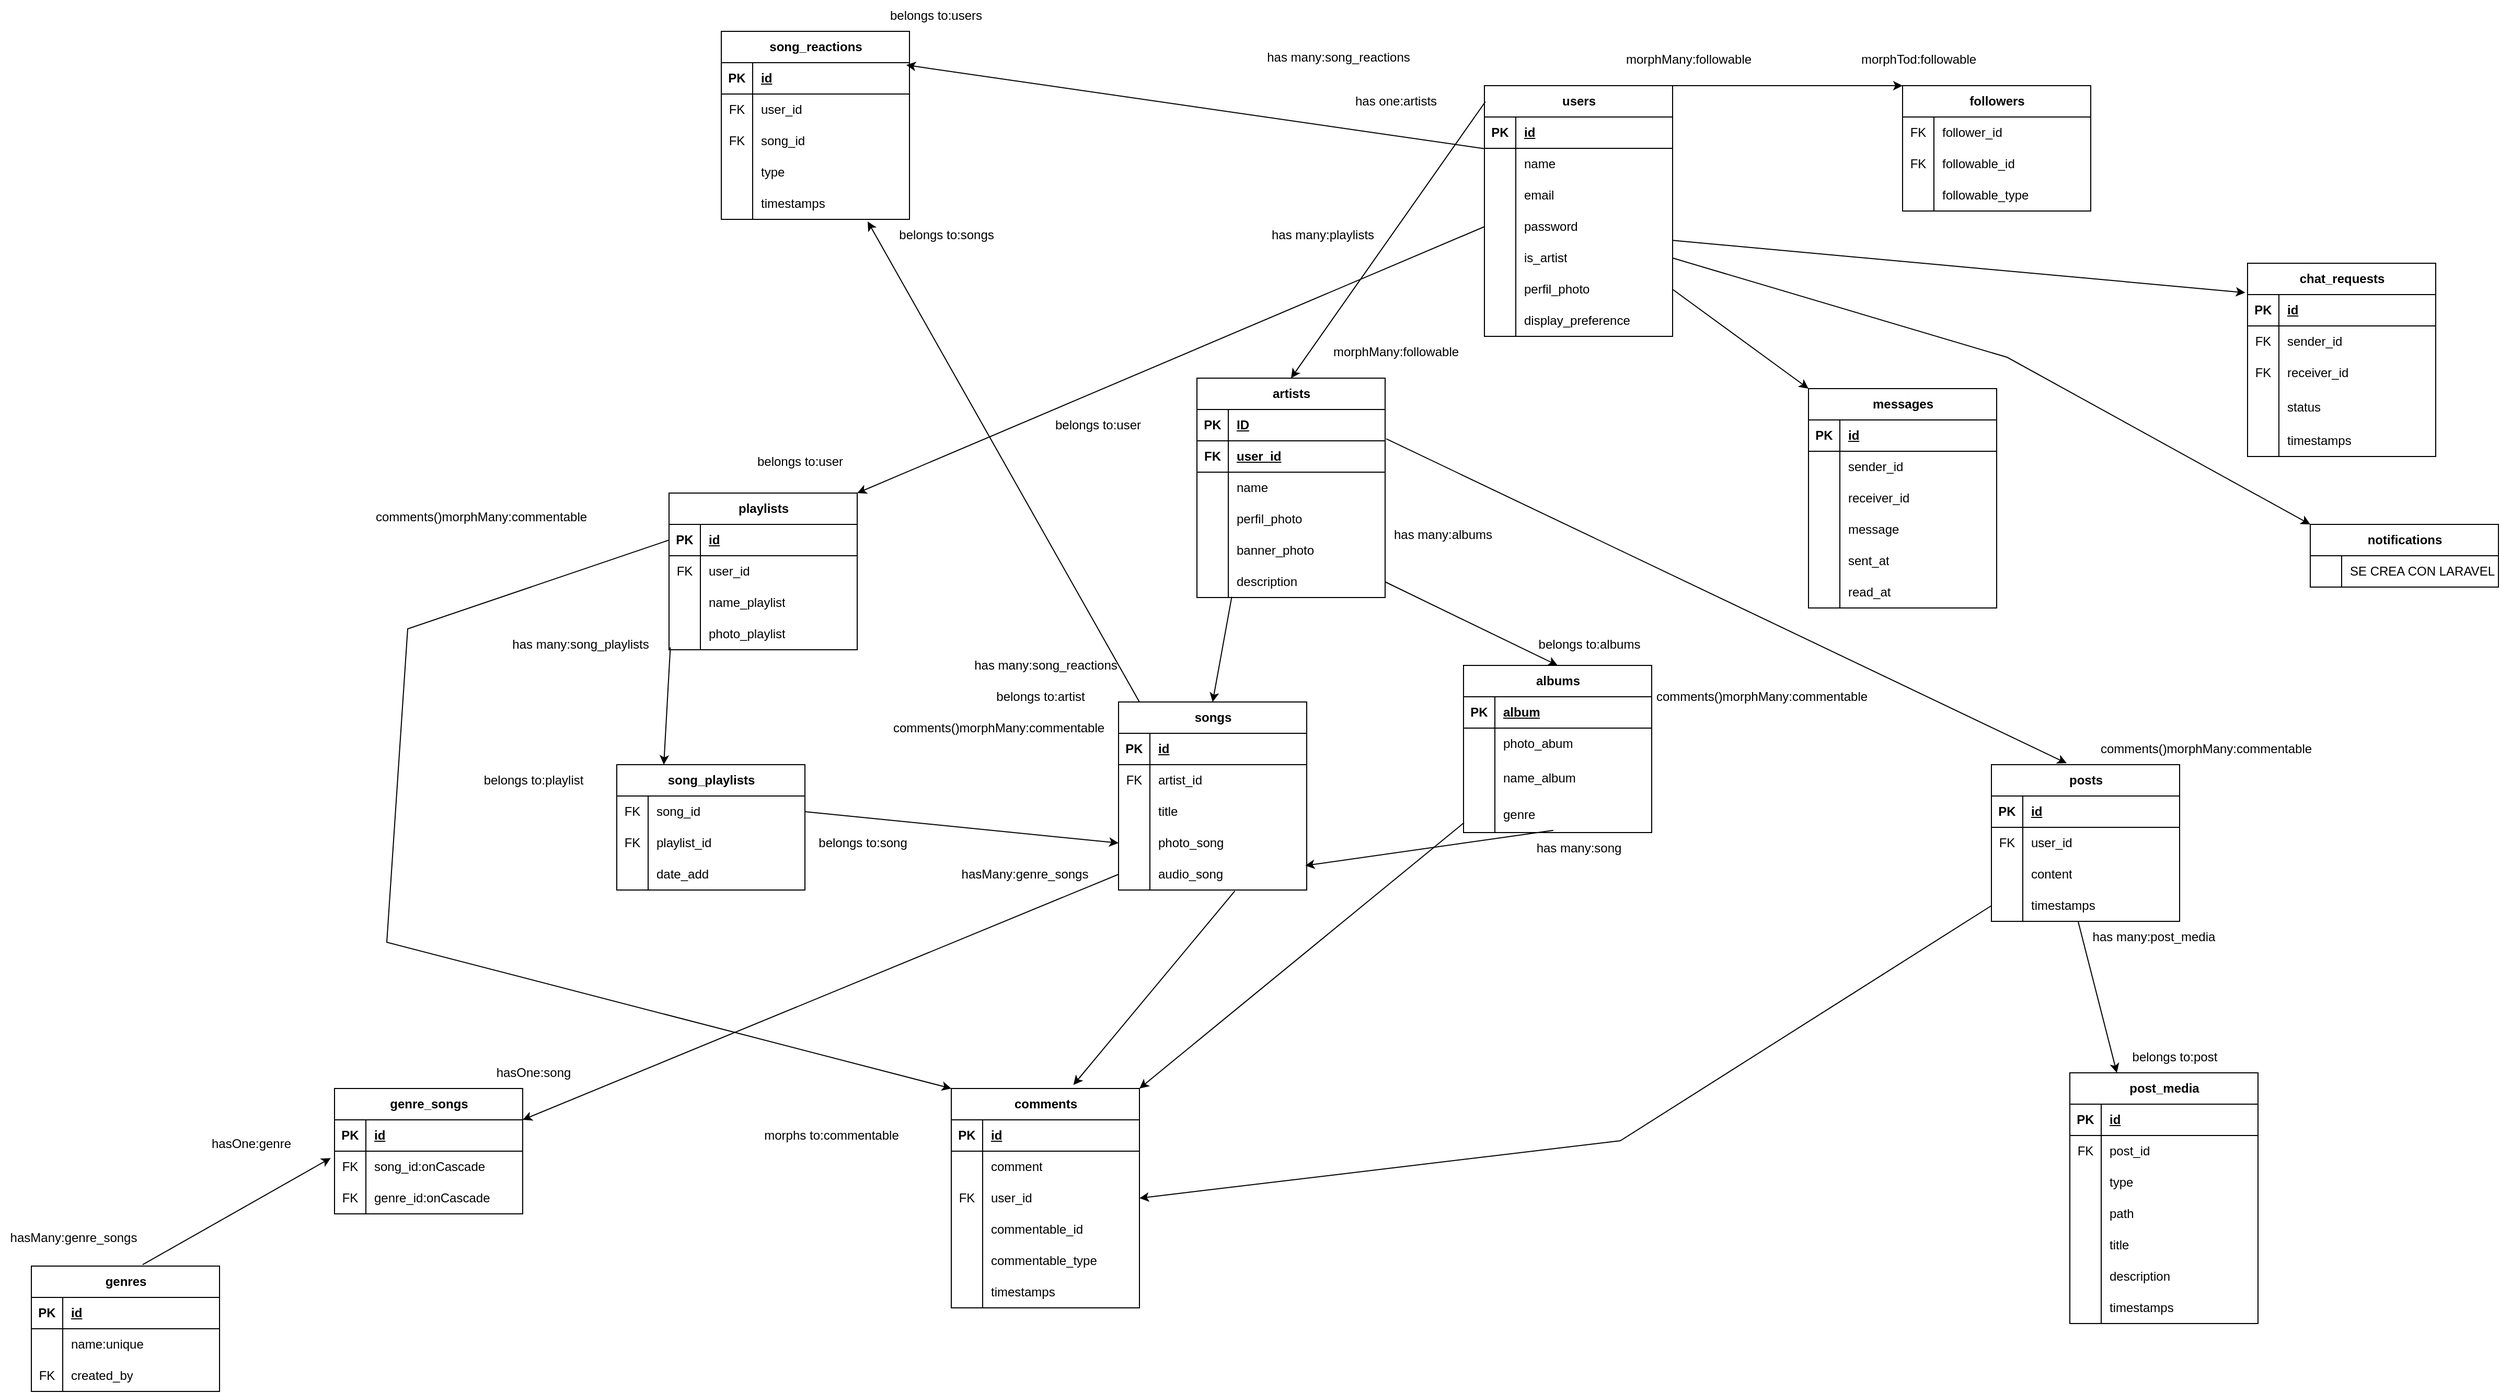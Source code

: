 <mxfile version="27.0.9">
  <diagram name="Page-1" id="aqt2pPgolexCNXbeflGk">
    <mxGraphModel dx="3483" dy="1038" grid="1" gridSize="10" guides="1" tooltips="1" connect="1" arrows="1" fold="1" page="1" pageScale="1" pageWidth="850" pageHeight="1100" math="0" shadow="0">
      <root>
        <mxCell id="0" />
        <mxCell id="1" parent="0" />
        <mxCell id="WggekOfgHiSLcryX9vgv-1" value="users" style="shape=table;startSize=30;container=1;collapsible=1;childLayout=tableLayout;fixedRows=1;rowLines=0;fontStyle=1;align=center;resizeLast=1;html=1;" parent="1" vertex="1">
          <mxGeometry x="-150" y="120" width="180" height="240" as="geometry">
            <mxRectangle x="40" y="135" width="70" height="30" as="alternateBounds" />
          </mxGeometry>
        </mxCell>
        <mxCell id="WggekOfgHiSLcryX9vgv-2" value="" style="shape=tableRow;horizontal=0;startSize=0;swimlaneHead=0;swimlaneBody=0;fillColor=none;collapsible=0;dropTarget=0;points=[[0,0.5],[1,0.5]];portConstraint=eastwest;top=0;left=0;right=0;bottom=1;" parent="WggekOfgHiSLcryX9vgv-1" vertex="1">
          <mxGeometry y="30" width="180" height="30" as="geometry" />
        </mxCell>
        <mxCell id="WggekOfgHiSLcryX9vgv-3" value="PK" style="shape=partialRectangle;connectable=0;fillColor=none;top=0;left=0;bottom=0;right=0;fontStyle=1;overflow=hidden;whiteSpace=wrap;html=1;" parent="WggekOfgHiSLcryX9vgv-2" vertex="1">
          <mxGeometry width="30" height="30" as="geometry">
            <mxRectangle width="30" height="30" as="alternateBounds" />
          </mxGeometry>
        </mxCell>
        <mxCell id="WggekOfgHiSLcryX9vgv-4" value="id" style="shape=partialRectangle;connectable=0;fillColor=none;top=0;left=0;bottom=0;right=0;align=left;spacingLeft=6;fontStyle=5;overflow=hidden;whiteSpace=wrap;html=1;" parent="WggekOfgHiSLcryX9vgv-2" vertex="1">
          <mxGeometry x="30" width="150" height="30" as="geometry">
            <mxRectangle width="150" height="30" as="alternateBounds" />
          </mxGeometry>
        </mxCell>
        <mxCell id="WggekOfgHiSLcryX9vgv-5" value="" style="shape=tableRow;horizontal=0;startSize=0;swimlaneHead=0;swimlaneBody=0;fillColor=none;collapsible=0;dropTarget=0;points=[[0,0.5],[1,0.5]];portConstraint=eastwest;top=0;left=0;right=0;bottom=0;" parent="WggekOfgHiSLcryX9vgv-1" vertex="1">
          <mxGeometry y="60" width="180" height="30" as="geometry" />
        </mxCell>
        <mxCell id="WggekOfgHiSLcryX9vgv-6" value="" style="shape=partialRectangle;connectable=0;fillColor=none;top=0;left=0;bottom=0;right=0;editable=1;overflow=hidden;whiteSpace=wrap;html=1;" parent="WggekOfgHiSLcryX9vgv-5" vertex="1">
          <mxGeometry width="30" height="30" as="geometry">
            <mxRectangle width="30" height="30" as="alternateBounds" />
          </mxGeometry>
        </mxCell>
        <mxCell id="WggekOfgHiSLcryX9vgv-7" value="name" style="shape=partialRectangle;connectable=0;fillColor=none;top=0;left=0;bottom=0;right=0;align=left;spacingLeft=6;overflow=hidden;whiteSpace=wrap;html=1;" parent="WggekOfgHiSLcryX9vgv-5" vertex="1">
          <mxGeometry x="30" width="150" height="30" as="geometry">
            <mxRectangle width="150" height="30" as="alternateBounds" />
          </mxGeometry>
        </mxCell>
        <mxCell id="WggekOfgHiSLcryX9vgv-8" value="" style="shape=tableRow;horizontal=0;startSize=0;swimlaneHead=0;swimlaneBody=0;fillColor=none;collapsible=0;dropTarget=0;points=[[0,0.5],[1,0.5]];portConstraint=eastwest;top=0;left=0;right=0;bottom=0;" parent="WggekOfgHiSLcryX9vgv-1" vertex="1">
          <mxGeometry y="90" width="180" height="30" as="geometry" />
        </mxCell>
        <mxCell id="WggekOfgHiSLcryX9vgv-9" value="" style="shape=partialRectangle;connectable=0;fillColor=none;top=0;left=0;bottom=0;right=0;editable=1;overflow=hidden;whiteSpace=wrap;html=1;" parent="WggekOfgHiSLcryX9vgv-8" vertex="1">
          <mxGeometry width="30" height="30" as="geometry">
            <mxRectangle width="30" height="30" as="alternateBounds" />
          </mxGeometry>
        </mxCell>
        <mxCell id="WggekOfgHiSLcryX9vgv-10" value="email" style="shape=partialRectangle;connectable=0;fillColor=none;top=0;left=0;bottom=0;right=0;align=left;spacingLeft=6;overflow=hidden;whiteSpace=wrap;html=1;" parent="WggekOfgHiSLcryX9vgv-8" vertex="1">
          <mxGeometry x="30" width="150" height="30" as="geometry">
            <mxRectangle width="150" height="30" as="alternateBounds" />
          </mxGeometry>
        </mxCell>
        <mxCell id="WggekOfgHiSLcryX9vgv-11" value="" style="shape=tableRow;horizontal=0;startSize=0;swimlaneHead=0;swimlaneBody=0;fillColor=none;collapsible=0;dropTarget=0;points=[[0,0.5],[1,0.5]];portConstraint=eastwest;top=0;left=0;right=0;bottom=0;" parent="WggekOfgHiSLcryX9vgv-1" vertex="1">
          <mxGeometry y="120" width="180" height="30" as="geometry" />
        </mxCell>
        <mxCell id="WggekOfgHiSLcryX9vgv-12" value="" style="shape=partialRectangle;connectable=0;fillColor=none;top=0;left=0;bottom=0;right=0;editable=1;overflow=hidden;whiteSpace=wrap;html=1;" parent="WggekOfgHiSLcryX9vgv-11" vertex="1">
          <mxGeometry width="30" height="30" as="geometry">
            <mxRectangle width="30" height="30" as="alternateBounds" />
          </mxGeometry>
        </mxCell>
        <mxCell id="WggekOfgHiSLcryX9vgv-13" value="password" style="shape=partialRectangle;connectable=0;fillColor=none;top=0;left=0;bottom=0;right=0;align=left;spacingLeft=6;overflow=hidden;whiteSpace=wrap;html=1;" parent="WggekOfgHiSLcryX9vgv-11" vertex="1">
          <mxGeometry x="30" width="150" height="30" as="geometry">
            <mxRectangle width="150" height="30" as="alternateBounds" />
          </mxGeometry>
        </mxCell>
        <mxCell id="WggekOfgHiSLcryX9vgv-18" style="shape=tableRow;horizontal=0;startSize=0;swimlaneHead=0;swimlaneBody=0;fillColor=none;collapsible=0;dropTarget=0;points=[[0,0.5],[1,0.5]];portConstraint=eastwest;top=0;left=0;right=0;bottom=0;" parent="WggekOfgHiSLcryX9vgv-1" vertex="1">
          <mxGeometry y="150" width="180" height="30" as="geometry" />
        </mxCell>
        <mxCell id="WggekOfgHiSLcryX9vgv-19" style="shape=partialRectangle;connectable=0;fillColor=none;top=0;left=0;bottom=0;right=0;editable=1;overflow=hidden;whiteSpace=wrap;html=1;" parent="WggekOfgHiSLcryX9vgv-18" vertex="1">
          <mxGeometry width="30" height="30" as="geometry">
            <mxRectangle width="30" height="30" as="alternateBounds" />
          </mxGeometry>
        </mxCell>
        <mxCell id="WggekOfgHiSLcryX9vgv-20" value="is_artist" style="shape=partialRectangle;connectable=0;fillColor=none;top=0;left=0;bottom=0;right=0;align=left;spacingLeft=6;overflow=hidden;whiteSpace=wrap;html=1;" parent="WggekOfgHiSLcryX9vgv-18" vertex="1">
          <mxGeometry x="30" width="150" height="30" as="geometry">
            <mxRectangle width="150" height="30" as="alternateBounds" />
          </mxGeometry>
        </mxCell>
        <mxCell id="WggekOfgHiSLcryX9vgv-34" style="shape=tableRow;horizontal=0;startSize=0;swimlaneHead=0;swimlaneBody=0;fillColor=none;collapsible=0;dropTarget=0;points=[[0,0.5],[1,0.5]];portConstraint=eastwest;top=0;left=0;right=0;bottom=0;" parent="WggekOfgHiSLcryX9vgv-1" vertex="1">
          <mxGeometry y="180" width="180" height="30" as="geometry" />
        </mxCell>
        <mxCell id="WggekOfgHiSLcryX9vgv-35" style="shape=partialRectangle;connectable=0;fillColor=none;top=0;left=0;bottom=0;right=0;editable=1;overflow=hidden;whiteSpace=wrap;html=1;" parent="WggekOfgHiSLcryX9vgv-34" vertex="1">
          <mxGeometry width="30" height="30" as="geometry">
            <mxRectangle width="30" height="30" as="alternateBounds" />
          </mxGeometry>
        </mxCell>
        <mxCell id="WggekOfgHiSLcryX9vgv-36" value="perfil_photo" style="shape=partialRectangle;connectable=0;fillColor=none;top=0;left=0;bottom=0;right=0;align=left;spacingLeft=6;overflow=hidden;whiteSpace=wrap;html=1;" parent="WggekOfgHiSLcryX9vgv-34" vertex="1">
          <mxGeometry x="30" width="150" height="30" as="geometry">
            <mxRectangle width="150" height="30" as="alternateBounds" />
          </mxGeometry>
        </mxCell>
        <mxCell id="WggekOfgHiSLcryX9vgv-317" style="shape=tableRow;horizontal=0;startSize=0;swimlaneHead=0;swimlaneBody=0;fillColor=none;collapsible=0;dropTarget=0;points=[[0,0.5],[1,0.5]];portConstraint=eastwest;top=0;left=0;right=0;bottom=0;" parent="WggekOfgHiSLcryX9vgv-1" vertex="1">
          <mxGeometry y="210" width="180" height="30" as="geometry" />
        </mxCell>
        <mxCell id="WggekOfgHiSLcryX9vgv-318" style="shape=partialRectangle;connectable=0;fillColor=none;top=0;left=0;bottom=0;right=0;editable=1;overflow=hidden;whiteSpace=wrap;html=1;" parent="WggekOfgHiSLcryX9vgv-317" vertex="1">
          <mxGeometry width="30" height="30" as="geometry">
            <mxRectangle width="30" height="30" as="alternateBounds" />
          </mxGeometry>
        </mxCell>
        <mxCell id="WggekOfgHiSLcryX9vgv-319" value="display_preference" style="shape=partialRectangle;connectable=0;fillColor=none;top=0;left=0;bottom=0;right=0;align=left;spacingLeft=6;overflow=hidden;whiteSpace=wrap;html=1;" parent="WggekOfgHiSLcryX9vgv-317" vertex="1">
          <mxGeometry x="30" width="150" height="30" as="geometry">
            <mxRectangle width="150" height="30" as="alternateBounds" />
          </mxGeometry>
        </mxCell>
        <mxCell id="WggekOfgHiSLcryX9vgv-21" value="artists" style="shape=table;startSize=30;container=1;collapsible=1;childLayout=tableLayout;fixedRows=1;rowLines=0;fontStyle=1;align=center;resizeLast=1;html=1;" parent="1" vertex="1">
          <mxGeometry x="-425" y="400" width="180" height="210" as="geometry">
            <mxRectangle x="200" y="135" width="70" height="30" as="alternateBounds" />
          </mxGeometry>
        </mxCell>
        <mxCell id="WggekOfgHiSLcryX9vgv-259" style="shape=tableRow;horizontal=0;startSize=0;swimlaneHead=0;swimlaneBody=0;fillColor=none;collapsible=0;dropTarget=0;points=[[0,0.5],[1,0.5]];portConstraint=eastwest;top=0;left=0;right=0;bottom=1;" parent="WggekOfgHiSLcryX9vgv-21" vertex="1">
          <mxGeometry y="30" width="180" height="30" as="geometry" />
        </mxCell>
        <mxCell id="WggekOfgHiSLcryX9vgv-260" value="PK" style="shape=partialRectangle;connectable=0;fillColor=none;top=0;left=0;bottom=0;right=0;fontStyle=1;overflow=hidden;whiteSpace=wrap;html=1;" parent="WggekOfgHiSLcryX9vgv-259" vertex="1">
          <mxGeometry width="30" height="30" as="geometry">
            <mxRectangle width="30" height="30" as="alternateBounds" />
          </mxGeometry>
        </mxCell>
        <mxCell id="WggekOfgHiSLcryX9vgv-261" value="ID" style="shape=partialRectangle;connectable=0;fillColor=none;top=0;left=0;bottom=0;right=0;align=left;spacingLeft=6;fontStyle=5;overflow=hidden;whiteSpace=wrap;html=1;" parent="WggekOfgHiSLcryX9vgv-259" vertex="1">
          <mxGeometry x="30" width="150" height="30" as="geometry">
            <mxRectangle width="150" height="30" as="alternateBounds" />
          </mxGeometry>
        </mxCell>
        <mxCell id="WggekOfgHiSLcryX9vgv-22" value="" style="shape=tableRow;horizontal=0;startSize=0;swimlaneHead=0;swimlaneBody=0;fillColor=none;collapsible=0;dropTarget=0;points=[[0,0.5],[1,0.5]];portConstraint=eastwest;top=0;left=0;right=0;bottom=1;" parent="WggekOfgHiSLcryX9vgv-21" vertex="1">
          <mxGeometry y="60" width="180" height="30" as="geometry" />
        </mxCell>
        <mxCell id="WggekOfgHiSLcryX9vgv-23" value="FK" style="shape=partialRectangle;connectable=0;fillColor=none;top=0;left=0;bottom=0;right=0;fontStyle=1;overflow=hidden;whiteSpace=wrap;html=1;" parent="WggekOfgHiSLcryX9vgv-22" vertex="1">
          <mxGeometry width="30" height="30" as="geometry">
            <mxRectangle width="30" height="30" as="alternateBounds" />
          </mxGeometry>
        </mxCell>
        <mxCell id="WggekOfgHiSLcryX9vgv-24" value="user_id" style="shape=partialRectangle;connectable=0;fillColor=none;top=0;left=0;bottom=0;right=0;align=left;spacingLeft=6;fontStyle=5;overflow=hidden;whiteSpace=wrap;html=1;" parent="WggekOfgHiSLcryX9vgv-22" vertex="1">
          <mxGeometry x="30" width="150" height="30" as="geometry">
            <mxRectangle width="150" height="30" as="alternateBounds" />
          </mxGeometry>
        </mxCell>
        <mxCell id="WggekOfgHiSLcryX9vgv-25" value="" style="shape=tableRow;horizontal=0;startSize=0;swimlaneHead=0;swimlaneBody=0;fillColor=none;collapsible=0;dropTarget=0;points=[[0,0.5],[1,0.5]];portConstraint=eastwest;top=0;left=0;right=0;bottom=0;" parent="WggekOfgHiSLcryX9vgv-21" vertex="1">
          <mxGeometry y="90" width="180" height="30" as="geometry" />
        </mxCell>
        <mxCell id="WggekOfgHiSLcryX9vgv-26" value="" style="shape=partialRectangle;connectable=0;fillColor=none;top=0;left=0;bottom=0;right=0;editable=1;overflow=hidden;whiteSpace=wrap;html=1;" parent="WggekOfgHiSLcryX9vgv-25" vertex="1">
          <mxGeometry width="30" height="30" as="geometry">
            <mxRectangle width="30" height="30" as="alternateBounds" />
          </mxGeometry>
        </mxCell>
        <mxCell id="WggekOfgHiSLcryX9vgv-27" value="name" style="shape=partialRectangle;connectable=0;fillColor=none;top=0;left=0;bottom=0;right=0;align=left;spacingLeft=6;overflow=hidden;whiteSpace=wrap;html=1;" parent="WggekOfgHiSLcryX9vgv-25" vertex="1">
          <mxGeometry x="30" width="150" height="30" as="geometry">
            <mxRectangle width="150" height="30" as="alternateBounds" />
          </mxGeometry>
        </mxCell>
        <mxCell id="WggekOfgHiSLcryX9vgv-28" value="" style="shape=tableRow;horizontal=0;startSize=0;swimlaneHead=0;swimlaneBody=0;fillColor=none;collapsible=0;dropTarget=0;points=[[0,0.5],[1,0.5]];portConstraint=eastwest;top=0;left=0;right=0;bottom=0;" parent="WggekOfgHiSLcryX9vgv-21" vertex="1">
          <mxGeometry y="120" width="180" height="30" as="geometry" />
        </mxCell>
        <mxCell id="WggekOfgHiSLcryX9vgv-29" value="" style="shape=partialRectangle;connectable=0;fillColor=none;top=0;left=0;bottom=0;right=0;editable=1;overflow=hidden;whiteSpace=wrap;html=1;" parent="WggekOfgHiSLcryX9vgv-28" vertex="1">
          <mxGeometry width="30" height="30" as="geometry">
            <mxRectangle width="30" height="30" as="alternateBounds" />
          </mxGeometry>
        </mxCell>
        <mxCell id="WggekOfgHiSLcryX9vgv-30" value="perfil_photo" style="shape=partialRectangle;connectable=0;fillColor=none;top=0;left=0;bottom=0;right=0;align=left;spacingLeft=6;overflow=hidden;whiteSpace=wrap;html=1;" parent="WggekOfgHiSLcryX9vgv-28" vertex="1">
          <mxGeometry x="30" width="150" height="30" as="geometry">
            <mxRectangle width="150" height="30" as="alternateBounds" />
          </mxGeometry>
        </mxCell>
        <mxCell id="WggekOfgHiSLcryX9vgv-31" value="" style="shape=tableRow;horizontal=0;startSize=0;swimlaneHead=0;swimlaneBody=0;fillColor=none;collapsible=0;dropTarget=0;points=[[0,0.5],[1,0.5]];portConstraint=eastwest;top=0;left=0;right=0;bottom=0;" parent="WggekOfgHiSLcryX9vgv-21" vertex="1">
          <mxGeometry y="150" width="180" height="30" as="geometry" />
        </mxCell>
        <mxCell id="WggekOfgHiSLcryX9vgv-32" value="" style="shape=partialRectangle;connectable=0;fillColor=none;top=0;left=0;bottom=0;right=0;editable=1;overflow=hidden;whiteSpace=wrap;html=1;" parent="WggekOfgHiSLcryX9vgv-31" vertex="1">
          <mxGeometry width="30" height="30" as="geometry">
            <mxRectangle width="30" height="30" as="alternateBounds" />
          </mxGeometry>
        </mxCell>
        <mxCell id="WggekOfgHiSLcryX9vgv-33" value="banner_photo" style="shape=partialRectangle;connectable=0;fillColor=none;top=0;left=0;bottom=0;right=0;align=left;spacingLeft=6;overflow=hidden;whiteSpace=wrap;html=1;" parent="WggekOfgHiSLcryX9vgv-31" vertex="1">
          <mxGeometry x="30" width="150" height="30" as="geometry">
            <mxRectangle width="150" height="30" as="alternateBounds" />
          </mxGeometry>
        </mxCell>
        <mxCell id="WggekOfgHiSLcryX9vgv-40" style="shape=tableRow;horizontal=0;startSize=0;swimlaneHead=0;swimlaneBody=0;fillColor=none;collapsible=0;dropTarget=0;points=[[0,0.5],[1,0.5]];portConstraint=eastwest;top=0;left=0;right=0;bottom=0;" parent="WggekOfgHiSLcryX9vgv-21" vertex="1">
          <mxGeometry y="180" width="180" height="30" as="geometry" />
        </mxCell>
        <mxCell id="WggekOfgHiSLcryX9vgv-41" style="shape=partialRectangle;connectable=0;fillColor=none;top=0;left=0;bottom=0;right=0;editable=1;overflow=hidden;whiteSpace=wrap;html=1;" parent="WggekOfgHiSLcryX9vgv-40" vertex="1">
          <mxGeometry width="30" height="30" as="geometry">
            <mxRectangle width="30" height="30" as="alternateBounds" />
          </mxGeometry>
        </mxCell>
        <mxCell id="WggekOfgHiSLcryX9vgv-42" value="description" style="shape=partialRectangle;connectable=0;fillColor=none;top=0;left=0;bottom=0;right=0;align=left;spacingLeft=6;overflow=hidden;whiteSpace=wrap;html=1;" parent="WggekOfgHiSLcryX9vgv-40" vertex="1">
          <mxGeometry x="30" width="150" height="30" as="geometry">
            <mxRectangle width="150" height="30" as="alternateBounds" />
          </mxGeometry>
        </mxCell>
        <mxCell id="WggekOfgHiSLcryX9vgv-43" value="songs" style="shape=table;startSize=30;container=1;collapsible=1;childLayout=tableLayout;fixedRows=1;rowLines=0;fontStyle=1;align=center;resizeLast=1;html=1;" parent="1" vertex="1">
          <mxGeometry x="-500" y="710" width="180" height="180" as="geometry">
            <mxRectangle x="330" y="135" width="70" height="30" as="alternateBounds" />
          </mxGeometry>
        </mxCell>
        <mxCell id="WggekOfgHiSLcryX9vgv-44" value="" style="shape=tableRow;horizontal=0;startSize=0;swimlaneHead=0;swimlaneBody=0;fillColor=none;collapsible=0;dropTarget=0;points=[[0,0.5],[1,0.5]];portConstraint=eastwest;top=0;left=0;right=0;bottom=1;" parent="WggekOfgHiSLcryX9vgv-43" vertex="1">
          <mxGeometry y="30" width="180" height="30" as="geometry" />
        </mxCell>
        <mxCell id="WggekOfgHiSLcryX9vgv-45" value="PK" style="shape=partialRectangle;connectable=0;fillColor=none;top=0;left=0;bottom=0;right=0;fontStyle=1;overflow=hidden;whiteSpace=wrap;html=1;" parent="WggekOfgHiSLcryX9vgv-44" vertex="1">
          <mxGeometry width="30" height="30" as="geometry">
            <mxRectangle width="30" height="30" as="alternateBounds" />
          </mxGeometry>
        </mxCell>
        <mxCell id="WggekOfgHiSLcryX9vgv-46" value="id" style="shape=partialRectangle;connectable=0;fillColor=none;top=0;left=0;bottom=0;right=0;align=left;spacingLeft=6;fontStyle=5;overflow=hidden;whiteSpace=wrap;html=1;" parent="WggekOfgHiSLcryX9vgv-44" vertex="1">
          <mxGeometry x="30" width="150" height="30" as="geometry">
            <mxRectangle width="150" height="30" as="alternateBounds" />
          </mxGeometry>
        </mxCell>
        <mxCell id="WggekOfgHiSLcryX9vgv-47" value="" style="shape=tableRow;horizontal=0;startSize=0;swimlaneHead=0;swimlaneBody=0;fillColor=none;collapsible=0;dropTarget=0;points=[[0,0.5],[1,0.5]];portConstraint=eastwest;top=0;left=0;right=0;bottom=0;labelBorderColor=none;" parent="WggekOfgHiSLcryX9vgv-43" vertex="1">
          <mxGeometry y="60" width="180" height="30" as="geometry" />
        </mxCell>
        <mxCell id="WggekOfgHiSLcryX9vgv-48" value="FK" style="shape=partialRectangle;connectable=0;fillColor=none;top=0;left=0;bottom=0;right=0;editable=1;overflow=hidden;whiteSpace=wrap;html=1;" parent="WggekOfgHiSLcryX9vgv-47" vertex="1">
          <mxGeometry width="30" height="30" as="geometry">
            <mxRectangle width="30" height="30" as="alternateBounds" />
          </mxGeometry>
        </mxCell>
        <mxCell id="WggekOfgHiSLcryX9vgv-49" value="artist_id" style="shape=partialRectangle;connectable=0;fillColor=none;top=0;left=0;bottom=0;right=0;align=left;spacingLeft=6;overflow=hidden;whiteSpace=wrap;html=1;labelBorderColor=none;" parent="WggekOfgHiSLcryX9vgv-47" vertex="1">
          <mxGeometry x="30" width="150" height="30" as="geometry">
            <mxRectangle width="150" height="30" as="alternateBounds" />
          </mxGeometry>
        </mxCell>
        <mxCell id="WggekOfgHiSLcryX9vgv-50" value="" style="shape=tableRow;horizontal=0;startSize=0;swimlaneHead=0;swimlaneBody=0;fillColor=none;collapsible=0;dropTarget=0;points=[[0,0.5],[1,0.5]];portConstraint=eastwest;top=0;left=0;right=0;bottom=0;" parent="WggekOfgHiSLcryX9vgv-43" vertex="1">
          <mxGeometry y="90" width="180" height="30" as="geometry" />
        </mxCell>
        <mxCell id="WggekOfgHiSLcryX9vgv-51" value="" style="shape=partialRectangle;connectable=0;fillColor=none;top=0;left=0;bottom=0;right=0;editable=1;overflow=hidden;whiteSpace=wrap;html=1;" parent="WggekOfgHiSLcryX9vgv-50" vertex="1">
          <mxGeometry width="30" height="30" as="geometry">
            <mxRectangle width="30" height="30" as="alternateBounds" />
          </mxGeometry>
        </mxCell>
        <mxCell id="WggekOfgHiSLcryX9vgv-52" value="title" style="shape=partialRectangle;connectable=0;fillColor=none;top=0;left=0;bottom=0;right=0;align=left;spacingLeft=6;overflow=hidden;whiteSpace=wrap;html=1;" parent="WggekOfgHiSLcryX9vgv-50" vertex="1">
          <mxGeometry x="30" width="150" height="30" as="geometry">
            <mxRectangle width="150" height="30" as="alternateBounds" />
          </mxGeometry>
        </mxCell>
        <mxCell id="WggekOfgHiSLcryX9vgv-53" value="" style="shape=tableRow;horizontal=0;startSize=0;swimlaneHead=0;swimlaneBody=0;fillColor=none;collapsible=0;dropTarget=0;points=[[0,0.5],[1,0.5]];portConstraint=eastwest;top=0;left=0;right=0;bottom=0;" parent="WggekOfgHiSLcryX9vgv-43" vertex="1">
          <mxGeometry y="120" width="180" height="30" as="geometry" />
        </mxCell>
        <mxCell id="WggekOfgHiSLcryX9vgv-54" value="" style="shape=partialRectangle;connectable=0;fillColor=none;top=0;left=0;bottom=0;right=0;editable=1;overflow=hidden;whiteSpace=wrap;html=1;" parent="WggekOfgHiSLcryX9vgv-53" vertex="1">
          <mxGeometry width="30" height="30" as="geometry">
            <mxRectangle width="30" height="30" as="alternateBounds" />
          </mxGeometry>
        </mxCell>
        <mxCell id="WggekOfgHiSLcryX9vgv-55" value="photo_song" style="shape=partialRectangle;connectable=0;fillColor=none;top=0;left=0;bottom=0;right=0;align=left;spacingLeft=6;overflow=hidden;whiteSpace=wrap;html=1;" parent="WggekOfgHiSLcryX9vgv-53" vertex="1">
          <mxGeometry x="30" width="150" height="30" as="geometry">
            <mxRectangle width="150" height="30" as="alternateBounds" />
          </mxGeometry>
        </mxCell>
        <mxCell id="WggekOfgHiSLcryX9vgv-56" style="shape=tableRow;horizontal=0;startSize=0;swimlaneHead=0;swimlaneBody=0;fillColor=none;collapsible=0;dropTarget=0;points=[[0,0.5],[1,0.5]];portConstraint=eastwest;top=0;left=0;right=0;bottom=0;" parent="WggekOfgHiSLcryX9vgv-43" vertex="1">
          <mxGeometry y="150" width="180" height="30" as="geometry" />
        </mxCell>
        <mxCell id="WggekOfgHiSLcryX9vgv-57" style="shape=partialRectangle;connectable=0;fillColor=none;top=0;left=0;bottom=0;right=0;editable=1;overflow=hidden;whiteSpace=wrap;html=1;" parent="WggekOfgHiSLcryX9vgv-56" vertex="1">
          <mxGeometry width="30" height="30" as="geometry">
            <mxRectangle width="30" height="30" as="alternateBounds" />
          </mxGeometry>
        </mxCell>
        <mxCell id="WggekOfgHiSLcryX9vgv-58" value="audio_song" style="shape=partialRectangle;connectable=0;fillColor=none;top=0;left=0;bottom=0;right=0;align=left;spacingLeft=6;overflow=hidden;whiteSpace=wrap;html=1;" parent="WggekOfgHiSLcryX9vgv-56" vertex="1">
          <mxGeometry x="30" width="150" height="30" as="geometry">
            <mxRectangle width="150" height="30" as="alternateBounds" />
          </mxGeometry>
        </mxCell>
        <mxCell id="WggekOfgHiSLcryX9vgv-59" value="albums" style="shape=table;startSize=30;container=1;collapsible=1;childLayout=tableLayout;fixedRows=1;rowLines=0;fontStyle=1;align=center;resizeLast=1;html=1;" parent="1" vertex="1">
          <mxGeometry x="-170" y="675" width="180" height="160" as="geometry" />
        </mxCell>
        <mxCell id="WggekOfgHiSLcryX9vgv-60" value="" style="shape=tableRow;horizontal=0;startSize=0;swimlaneHead=0;swimlaneBody=0;fillColor=none;collapsible=0;dropTarget=0;points=[[0,0.5],[1,0.5]];portConstraint=eastwest;top=0;left=0;right=0;bottom=1;" parent="WggekOfgHiSLcryX9vgv-59" vertex="1">
          <mxGeometry y="30" width="180" height="30" as="geometry" />
        </mxCell>
        <mxCell id="WggekOfgHiSLcryX9vgv-61" value="PK" style="shape=partialRectangle;connectable=0;fillColor=none;top=0;left=0;bottom=0;right=0;fontStyle=1;overflow=hidden;whiteSpace=wrap;html=1;" parent="WggekOfgHiSLcryX9vgv-60" vertex="1">
          <mxGeometry width="30" height="30" as="geometry">
            <mxRectangle width="30" height="30" as="alternateBounds" />
          </mxGeometry>
        </mxCell>
        <mxCell id="WggekOfgHiSLcryX9vgv-62" value="album" style="shape=partialRectangle;connectable=0;fillColor=none;top=0;left=0;bottom=0;right=0;align=left;spacingLeft=6;fontStyle=5;overflow=hidden;whiteSpace=wrap;html=1;" parent="WggekOfgHiSLcryX9vgv-60" vertex="1">
          <mxGeometry x="30" width="150" height="30" as="geometry">
            <mxRectangle width="150" height="30" as="alternateBounds" />
          </mxGeometry>
        </mxCell>
        <mxCell id="WggekOfgHiSLcryX9vgv-63" value="" style="shape=tableRow;horizontal=0;startSize=0;swimlaneHead=0;swimlaneBody=0;fillColor=none;collapsible=0;dropTarget=0;points=[[0,0.5],[1,0.5]];portConstraint=eastwest;top=0;left=0;right=0;bottom=0;" parent="WggekOfgHiSLcryX9vgv-59" vertex="1">
          <mxGeometry y="60" width="180" height="30" as="geometry" />
        </mxCell>
        <mxCell id="WggekOfgHiSLcryX9vgv-64" value="" style="shape=partialRectangle;connectable=0;fillColor=none;top=0;left=0;bottom=0;right=0;editable=1;overflow=hidden;whiteSpace=wrap;html=1;" parent="WggekOfgHiSLcryX9vgv-63" vertex="1">
          <mxGeometry width="30" height="30" as="geometry">
            <mxRectangle width="30" height="30" as="alternateBounds" />
          </mxGeometry>
        </mxCell>
        <mxCell id="WggekOfgHiSLcryX9vgv-65" value="photo_abum" style="shape=partialRectangle;connectable=0;fillColor=none;top=0;left=0;bottom=0;right=0;align=left;spacingLeft=6;overflow=hidden;whiteSpace=wrap;html=1;" parent="WggekOfgHiSLcryX9vgv-63" vertex="1">
          <mxGeometry x="30" width="150" height="30" as="geometry">
            <mxRectangle width="150" height="30" as="alternateBounds" />
          </mxGeometry>
        </mxCell>
        <mxCell id="WggekOfgHiSLcryX9vgv-66" value="" style="shape=tableRow;horizontal=0;startSize=0;swimlaneHead=0;swimlaneBody=0;fillColor=none;collapsible=0;dropTarget=0;points=[[0,0.5],[1,0.5]];portConstraint=eastwest;top=0;left=0;right=0;bottom=0;" parent="WggekOfgHiSLcryX9vgv-59" vertex="1">
          <mxGeometry y="90" width="180" height="35" as="geometry" />
        </mxCell>
        <mxCell id="WggekOfgHiSLcryX9vgv-67" value="" style="shape=partialRectangle;connectable=0;fillColor=none;top=0;left=0;bottom=0;right=0;editable=1;overflow=hidden;whiteSpace=wrap;html=1;" parent="WggekOfgHiSLcryX9vgv-66" vertex="1">
          <mxGeometry width="30" height="35" as="geometry">
            <mxRectangle width="30" height="35" as="alternateBounds" />
          </mxGeometry>
        </mxCell>
        <mxCell id="WggekOfgHiSLcryX9vgv-68" value="name_album" style="shape=partialRectangle;connectable=0;fillColor=none;top=0;left=0;bottom=0;right=0;align=left;spacingLeft=6;overflow=hidden;whiteSpace=wrap;html=1;" parent="WggekOfgHiSLcryX9vgv-66" vertex="1">
          <mxGeometry x="30" width="150" height="35" as="geometry">
            <mxRectangle width="150" height="35" as="alternateBounds" />
          </mxGeometry>
        </mxCell>
        <mxCell id="WggekOfgHiSLcryX9vgv-170" style="shape=tableRow;horizontal=0;startSize=0;swimlaneHead=0;swimlaneBody=0;fillColor=none;collapsible=0;dropTarget=0;points=[[0,0.5],[1,0.5]];portConstraint=eastwest;top=0;left=0;right=0;bottom=0;" parent="WggekOfgHiSLcryX9vgv-59" vertex="1">
          <mxGeometry y="125" width="180" height="35" as="geometry" />
        </mxCell>
        <mxCell id="WggekOfgHiSLcryX9vgv-171" style="shape=partialRectangle;connectable=0;fillColor=none;top=0;left=0;bottom=0;right=0;editable=1;overflow=hidden;whiteSpace=wrap;html=1;" parent="WggekOfgHiSLcryX9vgv-170" vertex="1">
          <mxGeometry width="30" height="35" as="geometry">
            <mxRectangle width="30" height="35" as="alternateBounds" />
          </mxGeometry>
        </mxCell>
        <mxCell id="WggekOfgHiSLcryX9vgv-172" value="genre" style="shape=partialRectangle;connectable=0;fillColor=none;top=0;left=0;bottom=0;right=0;align=left;spacingLeft=6;overflow=hidden;whiteSpace=wrap;html=1;" parent="WggekOfgHiSLcryX9vgv-170" vertex="1">
          <mxGeometry x="30" width="150" height="35" as="geometry">
            <mxRectangle width="150" height="35" as="alternateBounds" />
          </mxGeometry>
        </mxCell>
        <mxCell id="WggekOfgHiSLcryX9vgv-85" value="playlists" style="shape=table;startSize=30;container=1;collapsible=1;childLayout=tableLayout;fixedRows=1;rowLines=0;fontStyle=1;align=center;resizeLast=1;html=1;" parent="1" vertex="1">
          <mxGeometry x="-930" y="510" width="180" height="150" as="geometry" />
        </mxCell>
        <mxCell id="WggekOfgHiSLcryX9vgv-86" value="" style="shape=tableRow;horizontal=0;startSize=0;swimlaneHead=0;swimlaneBody=0;fillColor=none;collapsible=0;dropTarget=0;points=[[0,0.5],[1,0.5]];portConstraint=eastwest;top=0;left=0;right=0;bottom=1;" parent="WggekOfgHiSLcryX9vgv-85" vertex="1">
          <mxGeometry y="30" width="180" height="30" as="geometry" />
        </mxCell>
        <mxCell id="WggekOfgHiSLcryX9vgv-87" value="PK" style="shape=partialRectangle;connectable=0;fillColor=none;top=0;left=0;bottom=0;right=0;fontStyle=1;overflow=hidden;whiteSpace=wrap;html=1;" parent="WggekOfgHiSLcryX9vgv-86" vertex="1">
          <mxGeometry width="30" height="30" as="geometry">
            <mxRectangle width="30" height="30" as="alternateBounds" />
          </mxGeometry>
        </mxCell>
        <mxCell id="WggekOfgHiSLcryX9vgv-88" value="id" style="shape=partialRectangle;connectable=0;fillColor=none;top=0;left=0;bottom=0;right=0;align=left;spacingLeft=6;fontStyle=5;overflow=hidden;whiteSpace=wrap;html=1;" parent="WggekOfgHiSLcryX9vgv-86" vertex="1">
          <mxGeometry x="30" width="150" height="30" as="geometry">
            <mxRectangle width="150" height="30" as="alternateBounds" />
          </mxGeometry>
        </mxCell>
        <mxCell id="WggekOfgHiSLcryX9vgv-89" value="" style="shape=tableRow;horizontal=0;startSize=0;swimlaneHead=0;swimlaneBody=0;fillColor=none;collapsible=0;dropTarget=0;points=[[0,0.5],[1,0.5]];portConstraint=eastwest;top=0;left=0;right=0;bottom=0;" parent="WggekOfgHiSLcryX9vgv-85" vertex="1">
          <mxGeometry y="60" width="180" height="30" as="geometry" />
        </mxCell>
        <mxCell id="WggekOfgHiSLcryX9vgv-90" value="FK" style="shape=partialRectangle;connectable=0;fillColor=none;top=0;left=0;bottom=0;right=0;editable=1;overflow=hidden;whiteSpace=wrap;html=1;" parent="WggekOfgHiSLcryX9vgv-89" vertex="1">
          <mxGeometry width="30" height="30" as="geometry">
            <mxRectangle width="30" height="30" as="alternateBounds" />
          </mxGeometry>
        </mxCell>
        <mxCell id="WggekOfgHiSLcryX9vgv-91" value="user_id" style="shape=partialRectangle;connectable=0;fillColor=none;top=0;left=0;bottom=0;right=0;align=left;spacingLeft=6;overflow=hidden;whiteSpace=wrap;html=1;" parent="WggekOfgHiSLcryX9vgv-89" vertex="1">
          <mxGeometry x="30" width="150" height="30" as="geometry">
            <mxRectangle width="150" height="30" as="alternateBounds" />
          </mxGeometry>
        </mxCell>
        <mxCell id="WggekOfgHiSLcryX9vgv-92" value="" style="shape=tableRow;horizontal=0;startSize=0;swimlaneHead=0;swimlaneBody=0;fillColor=none;collapsible=0;dropTarget=0;points=[[0,0.5],[1,0.5]];portConstraint=eastwest;top=0;left=0;right=0;bottom=0;" parent="WggekOfgHiSLcryX9vgv-85" vertex="1">
          <mxGeometry y="90" width="180" height="30" as="geometry" />
        </mxCell>
        <mxCell id="WggekOfgHiSLcryX9vgv-93" value="" style="shape=partialRectangle;connectable=0;fillColor=none;top=0;left=0;bottom=0;right=0;editable=1;overflow=hidden;whiteSpace=wrap;html=1;" parent="WggekOfgHiSLcryX9vgv-92" vertex="1">
          <mxGeometry width="30" height="30" as="geometry">
            <mxRectangle width="30" height="30" as="alternateBounds" />
          </mxGeometry>
        </mxCell>
        <mxCell id="WggekOfgHiSLcryX9vgv-94" value="name_playlist" style="shape=partialRectangle;connectable=0;fillColor=none;top=0;left=0;bottom=0;right=0;align=left;spacingLeft=6;overflow=hidden;whiteSpace=wrap;html=1;" parent="WggekOfgHiSLcryX9vgv-92" vertex="1">
          <mxGeometry x="30" width="150" height="30" as="geometry">
            <mxRectangle width="150" height="30" as="alternateBounds" />
          </mxGeometry>
        </mxCell>
        <mxCell id="WggekOfgHiSLcryX9vgv-95" value="" style="shape=tableRow;horizontal=0;startSize=0;swimlaneHead=0;swimlaneBody=0;fillColor=none;collapsible=0;dropTarget=0;points=[[0,0.5],[1,0.5]];portConstraint=eastwest;top=0;left=0;right=0;bottom=0;" parent="WggekOfgHiSLcryX9vgv-85" vertex="1">
          <mxGeometry y="120" width="180" height="30" as="geometry" />
        </mxCell>
        <mxCell id="WggekOfgHiSLcryX9vgv-96" value="" style="shape=partialRectangle;connectable=0;fillColor=none;top=0;left=0;bottom=0;right=0;editable=1;overflow=hidden;whiteSpace=wrap;html=1;" parent="WggekOfgHiSLcryX9vgv-95" vertex="1">
          <mxGeometry width="30" height="30" as="geometry">
            <mxRectangle width="30" height="30" as="alternateBounds" />
          </mxGeometry>
        </mxCell>
        <mxCell id="WggekOfgHiSLcryX9vgv-97" value="photo_playlist" style="shape=partialRectangle;connectable=0;fillColor=none;top=0;left=0;bottom=0;right=0;align=left;spacingLeft=6;overflow=hidden;whiteSpace=wrap;html=1;" parent="WggekOfgHiSLcryX9vgv-95" vertex="1">
          <mxGeometry x="30" width="150" height="30" as="geometry">
            <mxRectangle width="150" height="30" as="alternateBounds" />
          </mxGeometry>
        </mxCell>
        <mxCell id="WggekOfgHiSLcryX9vgv-98" value="song_playlists" style="shape=table;startSize=30;container=1;collapsible=1;childLayout=tableLayout;fixedRows=1;rowLines=0;fontStyle=1;align=center;resizeLast=1;html=1;" parent="1" vertex="1">
          <mxGeometry x="-980" y="770" width="180" height="120" as="geometry" />
        </mxCell>
        <mxCell id="WggekOfgHiSLcryX9vgv-102" value="" style="shape=tableRow;horizontal=0;startSize=0;swimlaneHead=0;swimlaneBody=0;fillColor=none;collapsible=0;dropTarget=0;points=[[0,0.5],[1,0.5]];portConstraint=eastwest;top=0;left=0;right=0;bottom=0;" parent="WggekOfgHiSLcryX9vgv-98" vertex="1">
          <mxGeometry y="30" width="180" height="30" as="geometry" />
        </mxCell>
        <mxCell id="WggekOfgHiSLcryX9vgv-103" value="FK" style="shape=partialRectangle;connectable=0;fillColor=none;top=0;left=0;bottom=0;right=0;editable=1;overflow=hidden;whiteSpace=wrap;html=1;" parent="WggekOfgHiSLcryX9vgv-102" vertex="1">
          <mxGeometry width="30" height="30" as="geometry">
            <mxRectangle width="30" height="30" as="alternateBounds" />
          </mxGeometry>
        </mxCell>
        <mxCell id="WggekOfgHiSLcryX9vgv-104" value="song_id" style="shape=partialRectangle;connectable=0;fillColor=none;top=0;left=0;bottom=0;right=0;align=left;spacingLeft=6;overflow=hidden;whiteSpace=wrap;html=1;" parent="WggekOfgHiSLcryX9vgv-102" vertex="1">
          <mxGeometry x="30" width="150" height="30" as="geometry">
            <mxRectangle width="150" height="30" as="alternateBounds" />
          </mxGeometry>
        </mxCell>
        <mxCell id="WggekOfgHiSLcryX9vgv-105" value="" style="shape=tableRow;horizontal=0;startSize=0;swimlaneHead=0;swimlaneBody=0;fillColor=none;collapsible=0;dropTarget=0;points=[[0,0.5],[1,0.5]];portConstraint=eastwest;top=0;left=0;right=0;bottom=0;" parent="WggekOfgHiSLcryX9vgv-98" vertex="1">
          <mxGeometry y="60" width="180" height="30" as="geometry" />
        </mxCell>
        <mxCell id="WggekOfgHiSLcryX9vgv-106" value="FK" style="shape=partialRectangle;connectable=0;fillColor=none;top=0;left=0;bottom=0;right=0;editable=1;overflow=hidden;whiteSpace=wrap;html=1;" parent="WggekOfgHiSLcryX9vgv-105" vertex="1">
          <mxGeometry width="30" height="30" as="geometry">
            <mxRectangle width="30" height="30" as="alternateBounds" />
          </mxGeometry>
        </mxCell>
        <mxCell id="WggekOfgHiSLcryX9vgv-107" value="playlist_id" style="shape=partialRectangle;connectable=0;fillColor=none;top=0;left=0;bottom=0;right=0;align=left;spacingLeft=6;overflow=hidden;whiteSpace=wrap;html=1;" parent="WggekOfgHiSLcryX9vgv-105" vertex="1">
          <mxGeometry x="30" width="150" height="30" as="geometry">
            <mxRectangle width="150" height="30" as="alternateBounds" />
          </mxGeometry>
        </mxCell>
        <mxCell id="WggekOfgHiSLcryX9vgv-108" value="" style="shape=tableRow;horizontal=0;startSize=0;swimlaneHead=0;swimlaneBody=0;fillColor=none;collapsible=0;dropTarget=0;points=[[0,0.5],[1,0.5]];portConstraint=eastwest;top=0;left=0;right=0;bottom=0;" parent="WggekOfgHiSLcryX9vgv-98" vertex="1">
          <mxGeometry y="90" width="180" height="30" as="geometry" />
        </mxCell>
        <mxCell id="WggekOfgHiSLcryX9vgv-109" value="" style="shape=partialRectangle;connectable=0;fillColor=none;top=0;left=0;bottom=0;right=0;editable=1;overflow=hidden;whiteSpace=wrap;html=1;" parent="WggekOfgHiSLcryX9vgv-108" vertex="1">
          <mxGeometry width="30" height="30" as="geometry">
            <mxRectangle width="30" height="30" as="alternateBounds" />
          </mxGeometry>
        </mxCell>
        <mxCell id="WggekOfgHiSLcryX9vgv-110" value="date_add" style="shape=partialRectangle;connectable=0;fillColor=none;top=0;left=0;bottom=0;right=0;align=left;spacingLeft=6;overflow=hidden;whiteSpace=wrap;html=1;" parent="WggekOfgHiSLcryX9vgv-108" vertex="1">
          <mxGeometry x="30" width="150" height="30" as="geometry">
            <mxRectangle width="150" height="30" as="alternateBounds" />
          </mxGeometry>
        </mxCell>
        <mxCell id="WggekOfgHiSLcryX9vgv-112" value="song_reactions" style="shape=table;startSize=30;container=1;collapsible=1;childLayout=tableLayout;fixedRows=1;rowLines=0;fontStyle=1;align=center;resizeLast=1;html=1;" parent="1" vertex="1">
          <mxGeometry x="-880" y="68" width="180" height="180" as="geometry" />
        </mxCell>
        <mxCell id="WggekOfgHiSLcryX9vgv-113" value="" style="shape=tableRow;horizontal=0;startSize=0;swimlaneHead=0;swimlaneBody=0;fillColor=none;collapsible=0;dropTarget=0;points=[[0,0.5],[1,0.5]];portConstraint=eastwest;top=0;left=0;right=0;bottom=1;" parent="WggekOfgHiSLcryX9vgv-112" vertex="1">
          <mxGeometry y="30" width="180" height="30" as="geometry" />
        </mxCell>
        <mxCell id="WggekOfgHiSLcryX9vgv-114" value="PK" style="shape=partialRectangle;connectable=0;fillColor=none;top=0;left=0;bottom=0;right=0;fontStyle=1;overflow=hidden;whiteSpace=wrap;html=1;" parent="WggekOfgHiSLcryX9vgv-113" vertex="1">
          <mxGeometry width="30" height="30" as="geometry">
            <mxRectangle width="30" height="30" as="alternateBounds" />
          </mxGeometry>
        </mxCell>
        <mxCell id="WggekOfgHiSLcryX9vgv-115" value="id" style="shape=partialRectangle;connectable=0;fillColor=none;top=0;left=0;bottom=0;right=0;align=left;spacingLeft=6;fontStyle=5;overflow=hidden;whiteSpace=wrap;html=1;" parent="WggekOfgHiSLcryX9vgv-113" vertex="1">
          <mxGeometry x="30" width="150" height="30" as="geometry">
            <mxRectangle width="150" height="30" as="alternateBounds" />
          </mxGeometry>
        </mxCell>
        <mxCell id="WggekOfgHiSLcryX9vgv-116" value="" style="shape=tableRow;horizontal=0;startSize=0;swimlaneHead=0;swimlaneBody=0;fillColor=none;collapsible=0;dropTarget=0;points=[[0,0.5],[1,0.5]];portConstraint=eastwest;top=0;left=0;right=0;bottom=0;" parent="WggekOfgHiSLcryX9vgv-112" vertex="1">
          <mxGeometry y="60" width="180" height="30" as="geometry" />
        </mxCell>
        <mxCell id="WggekOfgHiSLcryX9vgv-117" value="FK" style="shape=partialRectangle;connectable=0;fillColor=none;top=0;left=0;bottom=0;right=0;editable=1;overflow=hidden;whiteSpace=wrap;html=1;" parent="WggekOfgHiSLcryX9vgv-116" vertex="1">
          <mxGeometry width="30" height="30" as="geometry">
            <mxRectangle width="30" height="30" as="alternateBounds" />
          </mxGeometry>
        </mxCell>
        <mxCell id="WggekOfgHiSLcryX9vgv-118" value="user_id" style="shape=partialRectangle;connectable=0;fillColor=none;top=0;left=0;bottom=0;right=0;align=left;spacingLeft=6;overflow=hidden;whiteSpace=wrap;html=1;" parent="WggekOfgHiSLcryX9vgv-116" vertex="1">
          <mxGeometry x="30" width="150" height="30" as="geometry">
            <mxRectangle width="150" height="30" as="alternateBounds" />
          </mxGeometry>
        </mxCell>
        <mxCell id="WggekOfgHiSLcryX9vgv-119" value="" style="shape=tableRow;horizontal=0;startSize=0;swimlaneHead=0;swimlaneBody=0;fillColor=none;collapsible=0;dropTarget=0;points=[[0,0.5],[1,0.5]];portConstraint=eastwest;top=0;left=0;right=0;bottom=0;" parent="WggekOfgHiSLcryX9vgv-112" vertex="1">
          <mxGeometry y="90" width="180" height="30" as="geometry" />
        </mxCell>
        <mxCell id="WggekOfgHiSLcryX9vgv-120" value="FK" style="shape=partialRectangle;connectable=0;fillColor=none;top=0;left=0;bottom=0;right=0;editable=1;overflow=hidden;whiteSpace=wrap;html=1;" parent="WggekOfgHiSLcryX9vgv-119" vertex="1">
          <mxGeometry width="30" height="30" as="geometry">
            <mxRectangle width="30" height="30" as="alternateBounds" />
          </mxGeometry>
        </mxCell>
        <mxCell id="WggekOfgHiSLcryX9vgv-121" value="song_id" style="shape=partialRectangle;connectable=0;fillColor=none;top=0;left=0;bottom=0;right=0;align=left;spacingLeft=6;overflow=hidden;whiteSpace=wrap;html=1;" parent="WggekOfgHiSLcryX9vgv-119" vertex="1">
          <mxGeometry x="30" width="150" height="30" as="geometry">
            <mxRectangle width="150" height="30" as="alternateBounds" />
          </mxGeometry>
        </mxCell>
        <mxCell id="WggekOfgHiSLcryX9vgv-122" value="" style="shape=tableRow;horizontal=0;startSize=0;swimlaneHead=0;swimlaneBody=0;fillColor=none;collapsible=0;dropTarget=0;points=[[0,0.5],[1,0.5]];portConstraint=eastwest;top=0;left=0;right=0;bottom=0;" parent="WggekOfgHiSLcryX9vgv-112" vertex="1">
          <mxGeometry y="120" width="180" height="30" as="geometry" />
        </mxCell>
        <mxCell id="WggekOfgHiSLcryX9vgv-123" value="" style="shape=partialRectangle;connectable=0;fillColor=none;top=0;left=0;bottom=0;right=0;editable=1;overflow=hidden;whiteSpace=wrap;html=1;" parent="WggekOfgHiSLcryX9vgv-122" vertex="1">
          <mxGeometry width="30" height="30" as="geometry">
            <mxRectangle width="30" height="30" as="alternateBounds" />
          </mxGeometry>
        </mxCell>
        <mxCell id="WggekOfgHiSLcryX9vgv-124" value="type" style="shape=partialRectangle;connectable=0;fillColor=none;top=0;left=0;bottom=0;right=0;align=left;spacingLeft=6;overflow=hidden;whiteSpace=wrap;html=1;" parent="WggekOfgHiSLcryX9vgv-122" vertex="1">
          <mxGeometry x="30" width="150" height="30" as="geometry">
            <mxRectangle width="150" height="30" as="alternateBounds" />
          </mxGeometry>
        </mxCell>
        <mxCell id="WggekOfgHiSLcryX9vgv-125" style="shape=tableRow;horizontal=0;startSize=0;swimlaneHead=0;swimlaneBody=0;fillColor=none;collapsible=0;dropTarget=0;points=[[0,0.5],[1,0.5]];portConstraint=eastwest;top=0;left=0;right=0;bottom=0;" parent="WggekOfgHiSLcryX9vgv-112" vertex="1">
          <mxGeometry y="150" width="180" height="30" as="geometry" />
        </mxCell>
        <mxCell id="WggekOfgHiSLcryX9vgv-126" style="shape=partialRectangle;connectable=0;fillColor=none;top=0;left=0;bottom=0;right=0;editable=1;overflow=hidden;whiteSpace=wrap;html=1;" parent="WggekOfgHiSLcryX9vgv-125" vertex="1">
          <mxGeometry width="30" height="30" as="geometry">
            <mxRectangle width="30" height="30" as="alternateBounds" />
          </mxGeometry>
        </mxCell>
        <mxCell id="WggekOfgHiSLcryX9vgv-127" value="timestamps" style="shape=partialRectangle;connectable=0;fillColor=none;top=0;left=0;bottom=0;right=0;align=left;spacingLeft=6;overflow=hidden;whiteSpace=wrap;html=1;" parent="WggekOfgHiSLcryX9vgv-125" vertex="1">
          <mxGeometry x="30" width="150" height="30" as="geometry">
            <mxRectangle width="150" height="30" as="alternateBounds" />
          </mxGeometry>
        </mxCell>
        <mxCell id="WggekOfgHiSLcryX9vgv-128" value="posts" style="shape=table;startSize=30;container=1;collapsible=1;childLayout=tableLayout;fixedRows=1;rowLines=0;fontStyle=1;align=center;resizeLast=1;html=1;" parent="1" vertex="1">
          <mxGeometry x="335" y="770" width="180" height="150" as="geometry" />
        </mxCell>
        <mxCell id="WggekOfgHiSLcryX9vgv-129" value="" style="shape=tableRow;horizontal=0;startSize=0;swimlaneHead=0;swimlaneBody=0;fillColor=none;collapsible=0;dropTarget=0;points=[[0,0.5],[1,0.5]];portConstraint=eastwest;top=0;left=0;right=0;bottom=1;" parent="WggekOfgHiSLcryX9vgv-128" vertex="1">
          <mxGeometry y="30" width="180" height="30" as="geometry" />
        </mxCell>
        <mxCell id="WggekOfgHiSLcryX9vgv-130" value="PK" style="shape=partialRectangle;connectable=0;fillColor=none;top=0;left=0;bottom=0;right=0;fontStyle=1;overflow=hidden;whiteSpace=wrap;html=1;" parent="WggekOfgHiSLcryX9vgv-129" vertex="1">
          <mxGeometry width="30" height="30" as="geometry">
            <mxRectangle width="30" height="30" as="alternateBounds" />
          </mxGeometry>
        </mxCell>
        <mxCell id="WggekOfgHiSLcryX9vgv-131" value="id" style="shape=partialRectangle;connectable=0;fillColor=none;top=0;left=0;bottom=0;right=0;align=left;spacingLeft=6;fontStyle=5;overflow=hidden;whiteSpace=wrap;html=1;" parent="WggekOfgHiSLcryX9vgv-129" vertex="1">
          <mxGeometry x="30" width="150" height="30" as="geometry">
            <mxRectangle width="150" height="30" as="alternateBounds" />
          </mxGeometry>
        </mxCell>
        <mxCell id="WggekOfgHiSLcryX9vgv-132" value="" style="shape=tableRow;horizontal=0;startSize=0;swimlaneHead=0;swimlaneBody=0;fillColor=none;collapsible=0;dropTarget=0;points=[[0,0.5],[1,0.5]];portConstraint=eastwest;top=0;left=0;right=0;bottom=0;" parent="WggekOfgHiSLcryX9vgv-128" vertex="1">
          <mxGeometry y="60" width="180" height="30" as="geometry" />
        </mxCell>
        <mxCell id="WggekOfgHiSLcryX9vgv-133" value="FK" style="shape=partialRectangle;connectable=0;fillColor=none;top=0;left=0;bottom=0;right=0;editable=1;overflow=hidden;whiteSpace=wrap;html=1;" parent="WggekOfgHiSLcryX9vgv-132" vertex="1">
          <mxGeometry width="30" height="30" as="geometry">
            <mxRectangle width="30" height="30" as="alternateBounds" />
          </mxGeometry>
        </mxCell>
        <mxCell id="WggekOfgHiSLcryX9vgv-134" value="user_id" style="shape=partialRectangle;connectable=0;fillColor=none;top=0;left=0;bottom=0;right=0;align=left;spacingLeft=6;overflow=hidden;whiteSpace=wrap;html=1;" parent="WggekOfgHiSLcryX9vgv-132" vertex="1">
          <mxGeometry x="30" width="150" height="30" as="geometry">
            <mxRectangle width="150" height="30" as="alternateBounds" />
          </mxGeometry>
        </mxCell>
        <mxCell id="WggekOfgHiSLcryX9vgv-135" value="" style="shape=tableRow;horizontal=0;startSize=0;swimlaneHead=0;swimlaneBody=0;fillColor=none;collapsible=0;dropTarget=0;points=[[0,0.5],[1,0.5]];portConstraint=eastwest;top=0;left=0;right=0;bottom=0;" parent="WggekOfgHiSLcryX9vgv-128" vertex="1">
          <mxGeometry y="90" width="180" height="30" as="geometry" />
        </mxCell>
        <mxCell id="WggekOfgHiSLcryX9vgv-136" value="" style="shape=partialRectangle;connectable=0;fillColor=none;top=0;left=0;bottom=0;right=0;editable=1;overflow=hidden;whiteSpace=wrap;html=1;" parent="WggekOfgHiSLcryX9vgv-135" vertex="1">
          <mxGeometry width="30" height="30" as="geometry">
            <mxRectangle width="30" height="30" as="alternateBounds" />
          </mxGeometry>
        </mxCell>
        <mxCell id="WggekOfgHiSLcryX9vgv-137" value="content" style="shape=partialRectangle;connectable=0;fillColor=none;top=0;left=0;bottom=0;right=0;align=left;spacingLeft=6;overflow=hidden;whiteSpace=wrap;html=1;" parent="WggekOfgHiSLcryX9vgv-135" vertex="1">
          <mxGeometry x="30" width="150" height="30" as="geometry">
            <mxRectangle width="150" height="30" as="alternateBounds" />
          </mxGeometry>
        </mxCell>
        <mxCell id="WggekOfgHiSLcryX9vgv-138" value="" style="shape=tableRow;horizontal=0;startSize=0;swimlaneHead=0;swimlaneBody=0;fillColor=none;collapsible=0;dropTarget=0;points=[[0,0.5],[1,0.5]];portConstraint=eastwest;top=0;left=0;right=0;bottom=0;" parent="WggekOfgHiSLcryX9vgv-128" vertex="1">
          <mxGeometry y="120" width="180" height="30" as="geometry" />
        </mxCell>
        <mxCell id="WggekOfgHiSLcryX9vgv-139" value="" style="shape=partialRectangle;connectable=0;fillColor=none;top=0;left=0;bottom=0;right=0;editable=1;overflow=hidden;whiteSpace=wrap;html=1;" parent="WggekOfgHiSLcryX9vgv-138" vertex="1">
          <mxGeometry width="30" height="30" as="geometry">
            <mxRectangle width="30" height="30" as="alternateBounds" />
          </mxGeometry>
        </mxCell>
        <mxCell id="WggekOfgHiSLcryX9vgv-140" value="timestamps" style="shape=partialRectangle;connectable=0;fillColor=none;top=0;left=0;bottom=0;right=0;align=left;spacingLeft=6;overflow=hidden;whiteSpace=wrap;html=1;" parent="WggekOfgHiSLcryX9vgv-138" vertex="1">
          <mxGeometry x="30" width="150" height="30" as="geometry">
            <mxRectangle width="150" height="30" as="alternateBounds" />
          </mxGeometry>
        </mxCell>
        <mxCell id="WggekOfgHiSLcryX9vgv-141" value="post_media" style="shape=table;startSize=30;container=1;collapsible=1;childLayout=tableLayout;fixedRows=1;rowLines=0;fontStyle=1;align=center;resizeLast=1;html=1;" parent="1" vertex="1">
          <mxGeometry x="410" y="1065" width="180" height="240" as="geometry" />
        </mxCell>
        <mxCell id="WggekOfgHiSLcryX9vgv-142" value="" style="shape=tableRow;horizontal=0;startSize=0;swimlaneHead=0;swimlaneBody=0;fillColor=none;collapsible=0;dropTarget=0;points=[[0,0.5],[1,0.5]];portConstraint=eastwest;top=0;left=0;right=0;bottom=1;" parent="WggekOfgHiSLcryX9vgv-141" vertex="1">
          <mxGeometry y="30" width="180" height="30" as="geometry" />
        </mxCell>
        <mxCell id="WggekOfgHiSLcryX9vgv-143" value="PK" style="shape=partialRectangle;connectable=0;fillColor=none;top=0;left=0;bottom=0;right=0;fontStyle=1;overflow=hidden;whiteSpace=wrap;html=1;" parent="WggekOfgHiSLcryX9vgv-142" vertex="1">
          <mxGeometry width="30" height="30" as="geometry">
            <mxRectangle width="30" height="30" as="alternateBounds" />
          </mxGeometry>
        </mxCell>
        <mxCell id="WggekOfgHiSLcryX9vgv-144" value="id" style="shape=partialRectangle;connectable=0;fillColor=none;top=0;left=0;bottom=0;right=0;align=left;spacingLeft=6;fontStyle=5;overflow=hidden;whiteSpace=wrap;html=1;" parent="WggekOfgHiSLcryX9vgv-142" vertex="1">
          <mxGeometry x="30" width="150" height="30" as="geometry">
            <mxRectangle width="150" height="30" as="alternateBounds" />
          </mxGeometry>
        </mxCell>
        <mxCell id="WggekOfgHiSLcryX9vgv-145" value="" style="shape=tableRow;horizontal=0;startSize=0;swimlaneHead=0;swimlaneBody=0;fillColor=none;collapsible=0;dropTarget=0;points=[[0,0.5],[1,0.5]];portConstraint=eastwest;top=0;left=0;right=0;bottom=0;" parent="WggekOfgHiSLcryX9vgv-141" vertex="1">
          <mxGeometry y="60" width="180" height="30" as="geometry" />
        </mxCell>
        <mxCell id="WggekOfgHiSLcryX9vgv-146" value="FK" style="shape=partialRectangle;connectable=0;fillColor=none;top=0;left=0;bottom=0;right=0;editable=1;overflow=hidden;whiteSpace=wrap;html=1;" parent="WggekOfgHiSLcryX9vgv-145" vertex="1">
          <mxGeometry width="30" height="30" as="geometry">
            <mxRectangle width="30" height="30" as="alternateBounds" />
          </mxGeometry>
        </mxCell>
        <mxCell id="WggekOfgHiSLcryX9vgv-147" value="post_id" style="shape=partialRectangle;connectable=0;fillColor=none;top=0;left=0;bottom=0;right=0;align=left;spacingLeft=6;overflow=hidden;whiteSpace=wrap;html=1;" parent="WggekOfgHiSLcryX9vgv-145" vertex="1">
          <mxGeometry x="30" width="150" height="30" as="geometry">
            <mxRectangle width="150" height="30" as="alternateBounds" />
          </mxGeometry>
        </mxCell>
        <mxCell id="WggekOfgHiSLcryX9vgv-273" style="shape=tableRow;horizontal=0;startSize=0;swimlaneHead=0;swimlaneBody=0;fillColor=none;collapsible=0;dropTarget=0;points=[[0,0.5],[1,0.5]];portConstraint=eastwest;top=0;left=0;right=0;bottom=0;" parent="WggekOfgHiSLcryX9vgv-141" vertex="1">
          <mxGeometry y="90" width="180" height="30" as="geometry" />
        </mxCell>
        <mxCell id="WggekOfgHiSLcryX9vgv-274" style="shape=partialRectangle;connectable=0;fillColor=none;top=0;left=0;bottom=0;right=0;editable=1;overflow=hidden;whiteSpace=wrap;html=1;" parent="WggekOfgHiSLcryX9vgv-273" vertex="1">
          <mxGeometry width="30" height="30" as="geometry">
            <mxRectangle width="30" height="30" as="alternateBounds" />
          </mxGeometry>
        </mxCell>
        <mxCell id="WggekOfgHiSLcryX9vgv-275" value="type" style="shape=partialRectangle;connectable=0;fillColor=none;top=0;left=0;bottom=0;right=0;align=left;spacingLeft=6;overflow=hidden;whiteSpace=wrap;html=1;" parent="WggekOfgHiSLcryX9vgv-273" vertex="1">
          <mxGeometry x="30" width="150" height="30" as="geometry">
            <mxRectangle width="150" height="30" as="alternateBounds" />
          </mxGeometry>
        </mxCell>
        <mxCell id="WggekOfgHiSLcryX9vgv-298" style="shape=tableRow;horizontal=0;startSize=0;swimlaneHead=0;swimlaneBody=0;fillColor=none;collapsible=0;dropTarget=0;points=[[0,0.5],[1,0.5]];portConstraint=eastwest;top=0;left=0;right=0;bottom=0;" parent="WggekOfgHiSLcryX9vgv-141" vertex="1">
          <mxGeometry y="120" width="180" height="30" as="geometry" />
        </mxCell>
        <mxCell id="WggekOfgHiSLcryX9vgv-299" style="shape=partialRectangle;connectable=0;fillColor=none;top=0;left=0;bottom=0;right=0;editable=1;overflow=hidden;whiteSpace=wrap;html=1;" parent="WggekOfgHiSLcryX9vgv-298" vertex="1">
          <mxGeometry width="30" height="30" as="geometry">
            <mxRectangle width="30" height="30" as="alternateBounds" />
          </mxGeometry>
        </mxCell>
        <mxCell id="WggekOfgHiSLcryX9vgv-300" value="path" style="shape=partialRectangle;connectable=0;fillColor=none;top=0;left=0;bottom=0;right=0;align=left;spacingLeft=6;overflow=hidden;whiteSpace=wrap;html=1;" parent="WggekOfgHiSLcryX9vgv-298" vertex="1">
          <mxGeometry x="30" width="150" height="30" as="geometry">
            <mxRectangle width="150" height="30" as="alternateBounds" />
          </mxGeometry>
        </mxCell>
        <mxCell id="WggekOfgHiSLcryX9vgv-295" style="shape=tableRow;horizontal=0;startSize=0;swimlaneHead=0;swimlaneBody=0;fillColor=none;collapsible=0;dropTarget=0;points=[[0,0.5],[1,0.5]];portConstraint=eastwest;top=0;left=0;right=0;bottom=0;" parent="WggekOfgHiSLcryX9vgv-141" vertex="1">
          <mxGeometry y="150" width="180" height="30" as="geometry" />
        </mxCell>
        <mxCell id="WggekOfgHiSLcryX9vgv-296" style="shape=partialRectangle;connectable=0;fillColor=none;top=0;left=0;bottom=0;right=0;editable=1;overflow=hidden;whiteSpace=wrap;html=1;" parent="WggekOfgHiSLcryX9vgv-295" vertex="1">
          <mxGeometry width="30" height="30" as="geometry">
            <mxRectangle width="30" height="30" as="alternateBounds" />
          </mxGeometry>
        </mxCell>
        <mxCell id="WggekOfgHiSLcryX9vgv-297" value="title" style="shape=partialRectangle;connectable=0;fillColor=none;top=0;left=0;bottom=0;right=0;align=left;spacingLeft=6;overflow=hidden;whiteSpace=wrap;html=1;" parent="WggekOfgHiSLcryX9vgv-295" vertex="1">
          <mxGeometry x="30" width="150" height="30" as="geometry">
            <mxRectangle width="150" height="30" as="alternateBounds" />
          </mxGeometry>
        </mxCell>
        <mxCell id="WggekOfgHiSLcryX9vgv-292" style="shape=tableRow;horizontal=0;startSize=0;swimlaneHead=0;swimlaneBody=0;fillColor=none;collapsible=0;dropTarget=0;points=[[0,0.5],[1,0.5]];portConstraint=eastwest;top=0;left=0;right=0;bottom=0;" parent="WggekOfgHiSLcryX9vgv-141" vertex="1">
          <mxGeometry y="180" width="180" height="30" as="geometry" />
        </mxCell>
        <mxCell id="WggekOfgHiSLcryX9vgv-293" style="shape=partialRectangle;connectable=0;fillColor=none;top=0;left=0;bottom=0;right=0;editable=1;overflow=hidden;whiteSpace=wrap;html=1;" parent="WggekOfgHiSLcryX9vgv-292" vertex="1">
          <mxGeometry width="30" height="30" as="geometry">
            <mxRectangle width="30" height="30" as="alternateBounds" />
          </mxGeometry>
        </mxCell>
        <mxCell id="WggekOfgHiSLcryX9vgv-294" value="description" style="shape=partialRectangle;connectable=0;fillColor=none;top=0;left=0;bottom=0;right=0;align=left;spacingLeft=6;overflow=hidden;whiteSpace=wrap;html=1;" parent="WggekOfgHiSLcryX9vgv-292" vertex="1">
          <mxGeometry x="30" width="150" height="30" as="geometry">
            <mxRectangle width="150" height="30" as="alternateBounds" />
          </mxGeometry>
        </mxCell>
        <mxCell id="WggekOfgHiSLcryX9vgv-289" style="shape=tableRow;horizontal=0;startSize=0;swimlaneHead=0;swimlaneBody=0;fillColor=none;collapsible=0;dropTarget=0;points=[[0,0.5],[1,0.5]];portConstraint=eastwest;top=0;left=0;right=0;bottom=0;" parent="WggekOfgHiSLcryX9vgv-141" vertex="1">
          <mxGeometry y="210" width="180" height="30" as="geometry" />
        </mxCell>
        <mxCell id="WggekOfgHiSLcryX9vgv-290" style="shape=partialRectangle;connectable=0;fillColor=none;top=0;left=0;bottom=0;right=0;editable=1;overflow=hidden;whiteSpace=wrap;html=1;" parent="WggekOfgHiSLcryX9vgv-289" vertex="1">
          <mxGeometry width="30" height="30" as="geometry">
            <mxRectangle width="30" height="30" as="alternateBounds" />
          </mxGeometry>
        </mxCell>
        <mxCell id="WggekOfgHiSLcryX9vgv-291" value="timestamps" style="shape=partialRectangle;connectable=0;fillColor=none;top=0;left=0;bottom=0;right=0;align=left;spacingLeft=6;overflow=hidden;whiteSpace=wrap;html=1;" parent="WggekOfgHiSLcryX9vgv-289" vertex="1">
          <mxGeometry x="30" width="150" height="30" as="geometry">
            <mxRectangle width="150" height="30" as="alternateBounds" />
          </mxGeometry>
        </mxCell>
        <mxCell id="WggekOfgHiSLcryX9vgv-173" value="followers" style="shape=table;startSize=30;container=1;collapsible=1;childLayout=tableLayout;fixedRows=1;rowLines=0;fontStyle=1;align=center;resizeLast=1;html=1;" parent="1" vertex="1">
          <mxGeometry x="250" y="120" width="180" height="120" as="geometry" />
        </mxCell>
        <mxCell id="WggekOfgHiSLcryX9vgv-177" value="" style="shape=tableRow;horizontal=0;startSize=0;swimlaneHead=0;swimlaneBody=0;fillColor=none;collapsible=0;dropTarget=0;points=[[0,0.5],[1,0.5]];portConstraint=eastwest;top=0;left=0;right=0;bottom=0;" parent="WggekOfgHiSLcryX9vgv-173" vertex="1">
          <mxGeometry y="30" width="180" height="30" as="geometry" />
        </mxCell>
        <mxCell id="WggekOfgHiSLcryX9vgv-178" value="FK" style="shape=partialRectangle;connectable=0;fillColor=none;top=0;left=0;bottom=0;right=0;editable=1;overflow=hidden;whiteSpace=wrap;html=1;" parent="WggekOfgHiSLcryX9vgv-177" vertex="1">
          <mxGeometry width="30" height="30" as="geometry">
            <mxRectangle width="30" height="30" as="alternateBounds" />
          </mxGeometry>
        </mxCell>
        <mxCell id="WggekOfgHiSLcryX9vgv-179" value="follower_id" style="shape=partialRectangle;connectable=0;fillColor=none;top=0;left=0;bottom=0;right=0;align=left;spacingLeft=6;overflow=hidden;whiteSpace=wrap;html=1;" parent="WggekOfgHiSLcryX9vgv-177" vertex="1">
          <mxGeometry x="30" width="150" height="30" as="geometry">
            <mxRectangle width="150" height="30" as="alternateBounds" />
          </mxGeometry>
        </mxCell>
        <mxCell id="WggekOfgHiSLcryX9vgv-180" value="" style="shape=tableRow;horizontal=0;startSize=0;swimlaneHead=0;swimlaneBody=0;fillColor=none;collapsible=0;dropTarget=0;points=[[0,0.5],[1,0.5]];portConstraint=eastwest;top=0;left=0;right=0;bottom=0;" parent="WggekOfgHiSLcryX9vgv-173" vertex="1">
          <mxGeometry y="60" width="180" height="30" as="geometry" />
        </mxCell>
        <mxCell id="WggekOfgHiSLcryX9vgv-181" value="FK" style="shape=partialRectangle;connectable=0;fillColor=none;top=0;left=0;bottom=0;right=0;editable=1;overflow=hidden;whiteSpace=wrap;html=1;" parent="WggekOfgHiSLcryX9vgv-180" vertex="1">
          <mxGeometry width="30" height="30" as="geometry">
            <mxRectangle width="30" height="30" as="alternateBounds" />
          </mxGeometry>
        </mxCell>
        <mxCell id="WggekOfgHiSLcryX9vgv-182" value="followable_id" style="shape=partialRectangle;connectable=0;fillColor=none;top=0;left=0;bottom=0;right=0;align=left;spacingLeft=6;overflow=hidden;whiteSpace=wrap;html=1;" parent="WggekOfgHiSLcryX9vgv-180" vertex="1">
          <mxGeometry x="30" width="150" height="30" as="geometry">
            <mxRectangle width="150" height="30" as="alternateBounds" />
          </mxGeometry>
        </mxCell>
        <mxCell id="WggekOfgHiSLcryX9vgv-262" style="shape=tableRow;horizontal=0;startSize=0;swimlaneHead=0;swimlaneBody=0;fillColor=none;collapsible=0;dropTarget=0;points=[[0,0.5],[1,0.5]];portConstraint=eastwest;top=0;left=0;right=0;bottom=0;" parent="WggekOfgHiSLcryX9vgv-173" vertex="1">
          <mxGeometry y="90" width="180" height="30" as="geometry" />
        </mxCell>
        <mxCell id="WggekOfgHiSLcryX9vgv-263" style="shape=partialRectangle;connectable=0;fillColor=none;top=0;left=0;bottom=0;right=0;editable=1;overflow=hidden;whiteSpace=wrap;html=1;" parent="WggekOfgHiSLcryX9vgv-262" vertex="1">
          <mxGeometry width="30" height="30" as="geometry">
            <mxRectangle width="30" height="30" as="alternateBounds" />
          </mxGeometry>
        </mxCell>
        <mxCell id="WggekOfgHiSLcryX9vgv-264" value="followable_type" style="shape=partialRectangle;connectable=0;fillColor=none;top=0;left=0;bottom=0;right=0;align=left;spacingLeft=6;overflow=hidden;whiteSpace=wrap;html=1;" parent="WggekOfgHiSLcryX9vgv-262" vertex="1">
          <mxGeometry x="30" width="150" height="30" as="geometry">
            <mxRectangle width="150" height="30" as="alternateBounds" />
          </mxGeometry>
        </mxCell>
        <mxCell id="WggekOfgHiSLcryX9vgv-186" value="messages" style="shape=table;startSize=30;container=1;collapsible=1;childLayout=tableLayout;fixedRows=1;rowLines=0;fontStyle=1;align=center;resizeLast=1;html=1;" parent="1" vertex="1">
          <mxGeometry x="160" y="410" width="180" height="210" as="geometry" />
        </mxCell>
        <mxCell id="WggekOfgHiSLcryX9vgv-187" value="" style="shape=tableRow;horizontal=0;startSize=0;swimlaneHead=0;swimlaneBody=0;fillColor=none;collapsible=0;dropTarget=0;points=[[0,0.5],[1,0.5]];portConstraint=eastwest;top=0;left=0;right=0;bottom=1;" parent="WggekOfgHiSLcryX9vgv-186" vertex="1">
          <mxGeometry y="30" width="180" height="30" as="geometry" />
        </mxCell>
        <mxCell id="WggekOfgHiSLcryX9vgv-188" value="PK" style="shape=partialRectangle;connectable=0;fillColor=none;top=0;left=0;bottom=0;right=0;fontStyle=1;overflow=hidden;whiteSpace=wrap;html=1;" parent="WggekOfgHiSLcryX9vgv-187" vertex="1">
          <mxGeometry width="30" height="30" as="geometry">
            <mxRectangle width="30" height="30" as="alternateBounds" />
          </mxGeometry>
        </mxCell>
        <mxCell id="WggekOfgHiSLcryX9vgv-189" value="id" style="shape=partialRectangle;connectable=0;fillColor=none;top=0;left=0;bottom=0;right=0;align=left;spacingLeft=6;fontStyle=5;overflow=hidden;whiteSpace=wrap;html=1;" parent="WggekOfgHiSLcryX9vgv-187" vertex="1">
          <mxGeometry x="30" width="150" height="30" as="geometry">
            <mxRectangle width="150" height="30" as="alternateBounds" />
          </mxGeometry>
        </mxCell>
        <mxCell id="WggekOfgHiSLcryX9vgv-190" value="" style="shape=tableRow;horizontal=0;startSize=0;swimlaneHead=0;swimlaneBody=0;fillColor=none;collapsible=0;dropTarget=0;points=[[0,0.5],[1,0.5]];portConstraint=eastwest;top=0;left=0;right=0;bottom=0;" parent="WggekOfgHiSLcryX9vgv-186" vertex="1">
          <mxGeometry y="60" width="180" height="30" as="geometry" />
        </mxCell>
        <mxCell id="WggekOfgHiSLcryX9vgv-191" value="" style="shape=partialRectangle;connectable=0;fillColor=none;top=0;left=0;bottom=0;right=0;editable=1;overflow=hidden;whiteSpace=wrap;html=1;" parent="WggekOfgHiSLcryX9vgv-190" vertex="1">
          <mxGeometry width="30" height="30" as="geometry">
            <mxRectangle width="30" height="30" as="alternateBounds" />
          </mxGeometry>
        </mxCell>
        <mxCell id="WggekOfgHiSLcryX9vgv-192" value="sender_id" style="shape=partialRectangle;connectable=0;fillColor=none;top=0;left=0;bottom=0;right=0;align=left;spacingLeft=6;overflow=hidden;whiteSpace=wrap;html=1;" parent="WggekOfgHiSLcryX9vgv-190" vertex="1">
          <mxGeometry x="30" width="150" height="30" as="geometry">
            <mxRectangle width="150" height="30" as="alternateBounds" />
          </mxGeometry>
        </mxCell>
        <mxCell id="WggekOfgHiSLcryX9vgv-193" value="" style="shape=tableRow;horizontal=0;startSize=0;swimlaneHead=0;swimlaneBody=0;fillColor=none;collapsible=0;dropTarget=0;points=[[0,0.5],[1,0.5]];portConstraint=eastwest;top=0;left=0;right=0;bottom=0;" parent="WggekOfgHiSLcryX9vgv-186" vertex="1">
          <mxGeometry y="90" width="180" height="30" as="geometry" />
        </mxCell>
        <mxCell id="WggekOfgHiSLcryX9vgv-194" value="" style="shape=partialRectangle;connectable=0;fillColor=none;top=0;left=0;bottom=0;right=0;editable=1;overflow=hidden;whiteSpace=wrap;html=1;" parent="WggekOfgHiSLcryX9vgv-193" vertex="1">
          <mxGeometry width="30" height="30" as="geometry">
            <mxRectangle width="30" height="30" as="alternateBounds" />
          </mxGeometry>
        </mxCell>
        <mxCell id="WggekOfgHiSLcryX9vgv-195" value="receiver_id" style="shape=partialRectangle;connectable=0;fillColor=none;top=0;left=0;bottom=0;right=0;align=left;spacingLeft=6;overflow=hidden;whiteSpace=wrap;html=1;" parent="WggekOfgHiSLcryX9vgv-193" vertex="1">
          <mxGeometry x="30" width="150" height="30" as="geometry">
            <mxRectangle width="150" height="30" as="alternateBounds" />
          </mxGeometry>
        </mxCell>
        <mxCell id="WggekOfgHiSLcryX9vgv-196" value="" style="shape=tableRow;horizontal=0;startSize=0;swimlaneHead=0;swimlaneBody=0;fillColor=none;collapsible=0;dropTarget=0;points=[[0,0.5],[1,0.5]];portConstraint=eastwest;top=0;left=0;right=0;bottom=0;" parent="WggekOfgHiSLcryX9vgv-186" vertex="1">
          <mxGeometry y="120" width="180" height="30" as="geometry" />
        </mxCell>
        <mxCell id="WggekOfgHiSLcryX9vgv-197" value="" style="shape=partialRectangle;connectable=0;fillColor=none;top=0;left=0;bottom=0;right=0;editable=1;overflow=hidden;whiteSpace=wrap;html=1;" parent="WggekOfgHiSLcryX9vgv-196" vertex="1">
          <mxGeometry width="30" height="30" as="geometry">
            <mxRectangle width="30" height="30" as="alternateBounds" />
          </mxGeometry>
        </mxCell>
        <mxCell id="WggekOfgHiSLcryX9vgv-198" value="message" style="shape=partialRectangle;connectable=0;fillColor=none;top=0;left=0;bottom=0;right=0;align=left;spacingLeft=6;overflow=hidden;whiteSpace=wrap;html=1;" parent="WggekOfgHiSLcryX9vgv-196" vertex="1">
          <mxGeometry x="30" width="150" height="30" as="geometry">
            <mxRectangle width="150" height="30" as="alternateBounds" />
          </mxGeometry>
        </mxCell>
        <mxCell id="WggekOfgHiSLcryX9vgv-215" style="shape=tableRow;horizontal=0;startSize=0;swimlaneHead=0;swimlaneBody=0;fillColor=none;collapsible=0;dropTarget=0;points=[[0,0.5],[1,0.5]];portConstraint=eastwest;top=0;left=0;right=0;bottom=0;" parent="WggekOfgHiSLcryX9vgv-186" vertex="1">
          <mxGeometry y="150" width="180" height="30" as="geometry" />
        </mxCell>
        <mxCell id="WggekOfgHiSLcryX9vgv-216" style="shape=partialRectangle;connectable=0;fillColor=none;top=0;left=0;bottom=0;right=0;editable=1;overflow=hidden;whiteSpace=wrap;html=1;" parent="WggekOfgHiSLcryX9vgv-215" vertex="1">
          <mxGeometry width="30" height="30" as="geometry">
            <mxRectangle width="30" height="30" as="alternateBounds" />
          </mxGeometry>
        </mxCell>
        <mxCell id="WggekOfgHiSLcryX9vgv-217" value="sent_at" style="shape=partialRectangle;connectable=0;fillColor=none;top=0;left=0;bottom=0;right=0;align=left;spacingLeft=6;overflow=hidden;whiteSpace=wrap;html=1;" parent="WggekOfgHiSLcryX9vgv-215" vertex="1">
          <mxGeometry x="30" width="150" height="30" as="geometry">
            <mxRectangle width="150" height="30" as="alternateBounds" />
          </mxGeometry>
        </mxCell>
        <mxCell id="WggekOfgHiSLcryX9vgv-218" style="shape=tableRow;horizontal=0;startSize=0;swimlaneHead=0;swimlaneBody=0;fillColor=none;collapsible=0;dropTarget=0;points=[[0,0.5],[1,0.5]];portConstraint=eastwest;top=0;left=0;right=0;bottom=0;" parent="WggekOfgHiSLcryX9vgv-186" vertex="1">
          <mxGeometry y="180" width="180" height="30" as="geometry" />
        </mxCell>
        <mxCell id="WggekOfgHiSLcryX9vgv-219" style="shape=partialRectangle;connectable=0;fillColor=none;top=0;left=0;bottom=0;right=0;editable=1;overflow=hidden;whiteSpace=wrap;html=1;" parent="WggekOfgHiSLcryX9vgv-218" vertex="1">
          <mxGeometry width="30" height="30" as="geometry">
            <mxRectangle width="30" height="30" as="alternateBounds" />
          </mxGeometry>
        </mxCell>
        <mxCell id="WggekOfgHiSLcryX9vgv-220" value="read_at" style="shape=partialRectangle;connectable=0;fillColor=none;top=0;left=0;bottom=0;right=0;align=left;spacingLeft=6;overflow=hidden;whiteSpace=wrap;html=1;" parent="WggekOfgHiSLcryX9vgv-218" vertex="1">
          <mxGeometry x="30" width="150" height="30" as="geometry">
            <mxRectangle width="150" height="30" as="alternateBounds" />
          </mxGeometry>
        </mxCell>
        <mxCell id="WggekOfgHiSLcryX9vgv-199" value="chat_requests" style="shape=table;startSize=30;container=1;collapsible=1;childLayout=tableLayout;fixedRows=1;rowLines=0;fontStyle=1;align=center;resizeLast=1;html=1;" parent="1" vertex="1">
          <mxGeometry x="580" y="290" width="180" height="185.0" as="geometry" />
        </mxCell>
        <mxCell id="WggekOfgHiSLcryX9vgv-200" value="" style="shape=tableRow;horizontal=0;startSize=0;swimlaneHead=0;swimlaneBody=0;fillColor=none;collapsible=0;dropTarget=0;points=[[0,0.5],[1,0.5]];portConstraint=eastwest;top=0;left=0;right=0;bottom=1;" parent="WggekOfgHiSLcryX9vgv-199" vertex="1">
          <mxGeometry y="30" width="180" height="30" as="geometry" />
        </mxCell>
        <mxCell id="WggekOfgHiSLcryX9vgv-201" value="PK" style="shape=partialRectangle;connectable=0;fillColor=none;top=0;left=0;bottom=0;right=0;fontStyle=1;overflow=hidden;whiteSpace=wrap;html=1;" parent="WggekOfgHiSLcryX9vgv-200" vertex="1">
          <mxGeometry width="30" height="30" as="geometry">
            <mxRectangle width="30" height="30" as="alternateBounds" />
          </mxGeometry>
        </mxCell>
        <mxCell id="WggekOfgHiSLcryX9vgv-202" value="id" style="shape=partialRectangle;connectable=0;fillColor=none;top=0;left=0;bottom=0;right=0;align=left;spacingLeft=6;fontStyle=5;overflow=hidden;whiteSpace=wrap;html=1;" parent="WggekOfgHiSLcryX9vgv-200" vertex="1">
          <mxGeometry x="30" width="150" height="30" as="geometry">
            <mxRectangle width="150" height="30" as="alternateBounds" />
          </mxGeometry>
        </mxCell>
        <mxCell id="WggekOfgHiSLcryX9vgv-203" value="" style="shape=tableRow;horizontal=0;startSize=0;swimlaneHead=0;swimlaneBody=0;fillColor=none;collapsible=0;dropTarget=0;points=[[0,0.5],[1,0.5]];portConstraint=eastwest;top=0;left=0;right=0;bottom=0;" parent="WggekOfgHiSLcryX9vgv-199" vertex="1">
          <mxGeometry y="60" width="180" height="30" as="geometry" />
        </mxCell>
        <mxCell id="WggekOfgHiSLcryX9vgv-204" value="FK" style="shape=partialRectangle;connectable=0;fillColor=none;top=0;left=0;bottom=0;right=0;editable=1;overflow=hidden;whiteSpace=wrap;html=1;" parent="WggekOfgHiSLcryX9vgv-203" vertex="1">
          <mxGeometry width="30" height="30" as="geometry">
            <mxRectangle width="30" height="30" as="alternateBounds" />
          </mxGeometry>
        </mxCell>
        <mxCell id="WggekOfgHiSLcryX9vgv-205" value="sender_id" style="shape=partialRectangle;connectable=0;fillColor=none;top=0;left=0;bottom=0;right=0;align=left;spacingLeft=6;overflow=hidden;whiteSpace=wrap;html=1;" parent="WggekOfgHiSLcryX9vgv-203" vertex="1">
          <mxGeometry x="30" width="150" height="30" as="geometry">
            <mxRectangle width="150" height="30" as="alternateBounds" />
          </mxGeometry>
        </mxCell>
        <mxCell id="WggekOfgHiSLcryX9vgv-206" value="" style="shape=tableRow;horizontal=0;startSize=0;swimlaneHead=0;swimlaneBody=0;fillColor=none;collapsible=0;dropTarget=0;points=[[0,0.5],[1,0.5]];portConstraint=eastwest;top=0;left=0;right=0;bottom=0;" parent="WggekOfgHiSLcryX9vgv-199" vertex="1">
          <mxGeometry y="90" width="180" height="30" as="geometry" />
        </mxCell>
        <mxCell id="WggekOfgHiSLcryX9vgv-207" value="FK" style="shape=partialRectangle;connectable=0;fillColor=none;top=0;left=0;bottom=0;right=0;editable=1;overflow=hidden;whiteSpace=wrap;html=1;" parent="WggekOfgHiSLcryX9vgv-206" vertex="1">
          <mxGeometry width="30" height="30" as="geometry">
            <mxRectangle width="30" height="30" as="alternateBounds" />
          </mxGeometry>
        </mxCell>
        <mxCell id="WggekOfgHiSLcryX9vgv-208" value="receiver_id" style="shape=partialRectangle;connectable=0;fillColor=none;top=0;left=0;bottom=0;right=0;align=left;spacingLeft=6;overflow=hidden;whiteSpace=wrap;html=1;" parent="WggekOfgHiSLcryX9vgv-206" vertex="1">
          <mxGeometry x="30" width="150" height="30" as="geometry">
            <mxRectangle width="150" height="30" as="alternateBounds" />
          </mxGeometry>
        </mxCell>
        <mxCell id="WggekOfgHiSLcryX9vgv-209" value="" style="shape=tableRow;horizontal=0;startSize=0;swimlaneHead=0;swimlaneBody=0;fillColor=none;collapsible=0;dropTarget=0;points=[[0,0.5],[1,0.5]];portConstraint=eastwest;top=0;left=0;right=0;bottom=0;" parent="WggekOfgHiSLcryX9vgv-199" vertex="1">
          <mxGeometry y="120" width="180" height="35" as="geometry" />
        </mxCell>
        <mxCell id="WggekOfgHiSLcryX9vgv-210" value="" style="shape=partialRectangle;connectable=0;fillColor=none;top=0;left=0;bottom=0;right=0;editable=1;overflow=hidden;whiteSpace=wrap;html=1;" parent="WggekOfgHiSLcryX9vgv-209" vertex="1">
          <mxGeometry width="30" height="35" as="geometry">
            <mxRectangle width="30" height="35" as="alternateBounds" />
          </mxGeometry>
        </mxCell>
        <mxCell id="WggekOfgHiSLcryX9vgv-211" value="status" style="shape=partialRectangle;connectable=0;fillColor=none;top=0;left=0;bottom=0;right=0;align=left;spacingLeft=6;overflow=hidden;whiteSpace=wrap;html=1;" parent="WggekOfgHiSLcryX9vgv-209" vertex="1">
          <mxGeometry x="30" width="150" height="35" as="geometry">
            <mxRectangle width="150" height="35" as="alternateBounds" />
          </mxGeometry>
        </mxCell>
        <mxCell id="WggekOfgHiSLcryX9vgv-212" style="shape=tableRow;horizontal=0;startSize=0;swimlaneHead=0;swimlaneBody=0;fillColor=none;collapsible=0;dropTarget=0;points=[[0,0.5],[1,0.5]];portConstraint=eastwest;top=0;left=0;right=0;bottom=0;" parent="WggekOfgHiSLcryX9vgv-199" vertex="1">
          <mxGeometry y="155" width="180" height="30" as="geometry" />
        </mxCell>
        <mxCell id="WggekOfgHiSLcryX9vgv-213" style="shape=partialRectangle;connectable=0;fillColor=none;top=0;left=0;bottom=0;right=0;editable=1;overflow=hidden;whiteSpace=wrap;html=1;" parent="WggekOfgHiSLcryX9vgv-212" vertex="1">
          <mxGeometry width="30" height="30" as="geometry">
            <mxRectangle width="30" height="30" as="alternateBounds" />
          </mxGeometry>
        </mxCell>
        <mxCell id="WggekOfgHiSLcryX9vgv-214" value="timestamps" style="shape=partialRectangle;connectable=0;fillColor=none;top=0;left=0;bottom=0;right=0;align=left;spacingLeft=6;overflow=hidden;whiteSpace=wrap;html=1;" parent="WggekOfgHiSLcryX9vgv-212" vertex="1">
          <mxGeometry x="30" width="150" height="30" as="geometry">
            <mxRectangle width="150" height="30" as="alternateBounds" />
          </mxGeometry>
        </mxCell>
        <mxCell id="WggekOfgHiSLcryX9vgv-221" value="notifications" style="shape=table;startSize=30;container=1;collapsible=1;childLayout=tableLayout;fixedRows=1;rowLines=0;fontStyle=1;align=center;resizeLast=1;html=1;" parent="1" vertex="1">
          <mxGeometry x="640" y="540" width="180" height="60" as="geometry" />
        </mxCell>
        <mxCell id="WggekOfgHiSLcryX9vgv-225" value="" style="shape=tableRow;horizontal=0;startSize=0;swimlaneHead=0;swimlaneBody=0;fillColor=none;collapsible=0;dropTarget=0;points=[[0,0.5],[1,0.5]];portConstraint=eastwest;top=0;left=0;right=0;bottom=0;" parent="WggekOfgHiSLcryX9vgv-221" vertex="1">
          <mxGeometry y="30" width="180" height="30" as="geometry" />
        </mxCell>
        <mxCell id="WggekOfgHiSLcryX9vgv-226" value="" style="shape=partialRectangle;connectable=0;fillColor=none;top=0;left=0;bottom=0;right=0;editable=1;overflow=hidden;whiteSpace=wrap;html=1;" parent="WggekOfgHiSLcryX9vgv-225" vertex="1">
          <mxGeometry width="30" height="30" as="geometry">
            <mxRectangle width="30" height="30" as="alternateBounds" />
          </mxGeometry>
        </mxCell>
        <mxCell id="WggekOfgHiSLcryX9vgv-227" value="SE CREA CON LARAVEL" style="shape=partialRectangle;connectable=0;fillColor=none;top=0;left=0;bottom=0;right=0;align=left;spacingLeft=6;overflow=hidden;whiteSpace=wrap;html=1;" parent="WggekOfgHiSLcryX9vgv-225" vertex="1">
          <mxGeometry x="30" width="150" height="30" as="geometry">
            <mxRectangle width="150" height="30" as="alternateBounds" />
          </mxGeometry>
        </mxCell>
        <mxCell id="WggekOfgHiSLcryX9vgv-235" value="" style="endArrow=classic;html=1;rounded=0;entryX=0.5;entryY=0;entryDx=0;entryDy=0;exitX=0.005;exitY=0.064;exitDx=0;exitDy=0;exitPerimeter=0;" parent="1" source="WggekOfgHiSLcryX9vgv-1" target="WggekOfgHiSLcryX9vgv-21" edge="1">
          <mxGeometry width="50" height="50" relative="1" as="geometry">
            <mxPoint x="-230" y="250" as="sourcePoint" />
            <mxPoint x="-180" y="200" as="targetPoint" />
          </mxGeometry>
        </mxCell>
        <mxCell id="WggekOfgHiSLcryX9vgv-236" value="belongs to:user" style="text;html=1;align=center;verticalAlign=middle;resizable=0;points=[];autosize=1;strokeColor=none;fillColor=none;" parent="1" vertex="1">
          <mxGeometry x="-575" y="430" width="110" height="30" as="geometry" />
        </mxCell>
        <mxCell id="WggekOfgHiSLcryX9vgv-237" value="has one:artists" style="text;html=1;align=center;verticalAlign=middle;resizable=0;points=[];autosize=1;strokeColor=none;fillColor=none;" parent="1" vertex="1">
          <mxGeometry x="-285" y="120" width="100" height="30" as="geometry" />
        </mxCell>
        <mxCell id="WggekOfgHiSLcryX9vgv-238" value="" style="endArrow=classic;html=1;rounded=0;exitX=0.185;exitY=0.978;exitDx=0;exitDy=0;exitPerimeter=0;entryX=0.5;entryY=0;entryDx=0;entryDy=0;" parent="1" source="WggekOfgHiSLcryX9vgv-40" target="WggekOfgHiSLcryX9vgv-43" edge="1">
          <mxGeometry width="50" height="50" relative="1" as="geometry">
            <mxPoint x="-365" y="600" as="sourcePoint" />
            <mxPoint x="-485" y="580" as="targetPoint" />
          </mxGeometry>
        </mxCell>
        <mxCell id="WggekOfgHiSLcryX9vgv-239" value="belongs to:artist" style="text;html=1;align=center;verticalAlign=middle;resizable=0;points=[];autosize=1;strokeColor=none;fillColor=none;" parent="1" vertex="1">
          <mxGeometry x="-630" y="690" width="110" height="30" as="geometry" />
        </mxCell>
        <mxCell id="WggekOfgHiSLcryX9vgv-242" value="belongs to:user" style="text;html=1;align=center;verticalAlign=middle;resizable=0;points=[];autosize=1;strokeColor=none;fillColor=none;" parent="1" vertex="1">
          <mxGeometry x="-860" y="465" width="110" height="30" as="geometry" />
        </mxCell>
        <mxCell id="WggekOfgHiSLcryX9vgv-244" value="" style="endArrow=classic;html=1;rounded=0;exitX=0;exitY=0.5;exitDx=0;exitDy=0;entryX=1;entryY=0;entryDx=0;entryDy=0;" parent="1" source="WggekOfgHiSLcryX9vgv-11" target="WggekOfgHiSLcryX9vgv-85" edge="1">
          <mxGeometry width="50" height="50" relative="1" as="geometry">
            <mxPoint x="-460" y="290" as="sourcePoint" />
            <mxPoint x="-410" y="240" as="targetPoint" />
          </mxGeometry>
        </mxCell>
        <mxCell id="WggekOfgHiSLcryX9vgv-246" value="has many:song_playlists" style="text;html=1;align=center;verticalAlign=middle;resizable=0;points=[];autosize=1;strokeColor=none;fillColor=none;" parent="1" vertex="1">
          <mxGeometry x="-1090" y="640" width="150" height="30" as="geometry" />
        </mxCell>
        <mxCell id="WggekOfgHiSLcryX9vgv-247" value="" style="endArrow=classic;html=1;rounded=0;exitX=0.007;exitY=0.923;exitDx=0;exitDy=0;exitPerimeter=0;entryX=0.25;entryY=0;entryDx=0;entryDy=0;" parent="1" source="WggekOfgHiSLcryX9vgv-95" target="WggekOfgHiSLcryX9vgv-98" edge="1">
          <mxGeometry width="50" height="50" relative="1" as="geometry">
            <mxPoint x="-990" y="760" as="sourcePoint" />
            <mxPoint x="-940" y="710" as="targetPoint" />
          </mxGeometry>
        </mxCell>
        <mxCell id="WggekOfgHiSLcryX9vgv-248" value="belongs to:playlist" style="text;html=1;align=center;verticalAlign=middle;resizable=0;points=[];autosize=1;strokeColor=none;fillColor=none;" parent="1" vertex="1">
          <mxGeometry x="-1120" y="770" width="120" height="30" as="geometry" />
        </mxCell>
        <mxCell id="WggekOfgHiSLcryX9vgv-249" value="has many:playlists" style="text;html=1;align=center;verticalAlign=middle;resizable=0;points=[];autosize=1;strokeColor=none;fillColor=none;" parent="1" vertex="1">
          <mxGeometry x="-365" y="248" width="120" height="30" as="geometry" />
        </mxCell>
        <mxCell id="WggekOfgHiSLcryX9vgv-250" value="" style="endArrow=classic;html=1;rounded=0;exitX=1;exitY=0.5;exitDx=0;exitDy=0;entryX=0;entryY=0.5;entryDx=0;entryDy=0;" parent="1" source="WggekOfgHiSLcryX9vgv-102" target="WggekOfgHiSLcryX9vgv-53" edge="1">
          <mxGeometry width="50" height="50" relative="1" as="geometry">
            <mxPoint x="-770" y="860" as="sourcePoint" />
            <mxPoint x="-720" y="810" as="targetPoint" />
          </mxGeometry>
        </mxCell>
        <mxCell id="WggekOfgHiSLcryX9vgv-251" value="belongs to:song" style="text;html=1;align=center;verticalAlign=middle;resizable=0;points=[];autosize=1;strokeColor=none;fillColor=none;" parent="1" vertex="1">
          <mxGeometry x="-800" y="830" width="110" height="30" as="geometry" />
        </mxCell>
        <mxCell id="WggekOfgHiSLcryX9vgv-253" value="" style="endArrow=classic;html=1;rounded=0;exitX=1;exitY=0.5;exitDx=0;exitDy=0;entryX=0.5;entryY=0;entryDx=0;entryDy=0;" parent="1" source="WggekOfgHiSLcryX9vgv-40" target="WggekOfgHiSLcryX9vgv-59" edge="1">
          <mxGeometry width="50" height="50" relative="1" as="geometry">
            <mxPoint x="-160" y="560" as="sourcePoint" />
            <mxPoint x="-100" y="660" as="targetPoint" />
          </mxGeometry>
        </mxCell>
        <mxCell id="WggekOfgHiSLcryX9vgv-254" value="has many:albums" style="text;html=1;align=center;verticalAlign=middle;resizable=0;points=[];autosize=1;strokeColor=none;fillColor=none;" parent="1" vertex="1">
          <mxGeometry x="-250" y="535" width="120" height="30" as="geometry" />
        </mxCell>
        <mxCell id="WggekOfgHiSLcryX9vgv-255" value="belongs to:albums" style="text;html=1;align=center;verticalAlign=middle;resizable=0;points=[];autosize=1;strokeColor=none;fillColor=none;" parent="1" vertex="1">
          <mxGeometry x="-110" y="640" width="120" height="30" as="geometry" />
        </mxCell>
        <mxCell id="WggekOfgHiSLcryX9vgv-256" value="" style="endArrow=classic;html=1;rounded=0;exitX=0.477;exitY=0.94;exitDx=0;exitDy=0;exitPerimeter=0;entryX=0.992;entryY=0.222;entryDx=0;entryDy=0;entryPerimeter=0;" parent="1" source="WggekOfgHiSLcryX9vgv-170" target="WggekOfgHiSLcryX9vgv-56" edge="1">
          <mxGeometry width="50" height="50" relative="1" as="geometry">
            <mxPoint x="-10" y="900" as="sourcePoint" />
            <mxPoint x="-230" y="940" as="targetPoint" />
          </mxGeometry>
        </mxCell>
        <mxCell id="WggekOfgHiSLcryX9vgv-257" value="has many:song" style="text;html=1;align=center;verticalAlign=middle;resizable=0;points=[];autosize=1;strokeColor=none;fillColor=none;" parent="1" vertex="1">
          <mxGeometry x="-110" y="835" width="100" height="30" as="geometry" />
        </mxCell>
        <mxCell id="WggekOfgHiSLcryX9vgv-265" value="" style="endArrow=classic;html=1;rounded=0;exitX=1;exitY=0;exitDx=0;exitDy=0;entryX=0;entryY=0;entryDx=0;entryDy=0;" parent="1" source="WggekOfgHiSLcryX9vgv-1" target="WggekOfgHiSLcryX9vgv-173" edge="1">
          <mxGeometry width="50" height="50" relative="1" as="geometry">
            <mxPoint x="110" y="210" as="sourcePoint" />
            <mxPoint x="160" y="160" as="targetPoint" />
          </mxGeometry>
        </mxCell>
        <mxCell id="WggekOfgHiSLcryX9vgv-266" value="morphMany:followable" style="text;html=1;align=center;verticalAlign=middle;resizable=0;points=[];autosize=1;strokeColor=none;fillColor=none;" parent="1" vertex="1">
          <mxGeometry x="-25" y="80" width="140" height="30" as="geometry" />
        </mxCell>
        <mxCell id="WggekOfgHiSLcryX9vgv-267" value="morphTod:followable" style="text;html=1;align=center;verticalAlign=middle;resizable=0;points=[];autosize=1;strokeColor=none;fillColor=none;" parent="1" vertex="1">
          <mxGeometry x="200" y="80" width="130" height="30" as="geometry" />
        </mxCell>
        <mxCell id="WggekOfgHiSLcryX9vgv-269" value="" style="endArrow=classic;html=1;rounded=0;exitX=1;exitY=0.5;exitDx=0;exitDy=0;entryX=0;entryY=0;entryDx=0;entryDy=0;" parent="1" source="WggekOfgHiSLcryX9vgv-34" target="WggekOfgHiSLcryX9vgv-186" edge="1">
          <mxGeometry width="50" height="50" relative="1" as="geometry">
            <mxPoint x="140" y="310" as="sourcePoint" />
            <mxPoint x="190" y="260" as="targetPoint" />
          </mxGeometry>
        </mxCell>
        <mxCell id="WggekOfgHiSLcryX9vgv-276" value="comments" style="shape=table;startSize=30;container=1;collapsible=1;childLayout=tableLayout;fixedRows=1;rowLines=0;fontStyle=1;align=center;resizeLast=1;html=1;" parent="1" vertex="1">
          <mxGeometry x="-660" y="1080" width="180" height="210" as="geometry" />
        </mxCell>
        <mxCell id="WggekOfgHiSLcryX9vgv-277" value="" style="shape=tableRow;horizontal=0;startSize=0;swimlaneHead=0;swimlaneBody=0;fillColor=none;collapsible=0;dropTarget=0;points=[[0,0.5],[1,0.5]];portConstraint=eastwest;top=0;left=0;right=0;bottom=1;" parent="WggekOfgHiSLcryX9vgv-276" vertex="1">
          <mxGeometry y="30" width="180" height="30" as="geometry" />
        </mxCell>
        <mxCell id="WggekOfgHiSLcryX9vgv-278" value="PK" style="shape=partialRectangle;connectable=0;fillColor=none;top=0;left=0;bottom=0;right=0;fontStyle=1;overflow=hidden;whiteSpace=wrap;html=1;" parent="WggekOfgHiSLcryX9vgv-277" vertex="1">
          <mxGeometry width="30" height="30" as="geometry">
            <mxRectangle width="30" height="30" as="alternateBounds" />
          </mxGeometry>
        </mxCell>
        <mxCell id="WggekOfgHiSLcryX9vgv-279" value="id" style="shape=partialRectangle;connectable=0;fillColor=none;top=0;left=0;bottom=0;right=0;align=left;spacingLeft=6;fontStyle=5;overflow=hidden;whiteSpace=wrap;html=1;" parent="WggekOfgHiSLcryX9vgv-277" vertex="1">
          <mxGeometry x="30" width="150" height="30" as="geometry">
            <mxRectangle width="150" height="30" as="alternateBounds" />
          </mxGeometry>
        </mxCell>
        <mxCell id="WggekOfgHiSLcryX9vgv-280" value="" style="shape=tableRow;horizontal=0;startSize=0;swimlaneHead=0;swimlaneBody=0;fillColor=none;collapsible=0;dropTarget=0;points=[[0,0.5],[1,0.5]];portConstraint=eastwest;top=0;left=0;right=0;bottom=0;" parent="WggekOfgHiSLcryX9vgv-276" vertex="1">
          <mxGeometry y="60" width="180" height="30" as="geometry" />
        </mxCell>
        <mxCell id="WggekOfgHiSLcryX9vgv-281" value="" style="shape=partialRectangle;connectable=0;fillColor=none;top=0;left=0;bottom=0;right=0;editable=1;overflow=hidden;whiteSpace=wrap;html=1;" parent="WggekOfgHiSLcryX9vgv-280" vertex="1">
          <mxGeometry width="30" height="30" as="geometry">
            <mxRectangle width="30" height="30" as="alternateBounds" />
          </mxGeometry>
        </mxCell>
        <mxCell id="WggekOfgHiSLcryX9vgv-282" value="comment" style="shape=partialRectangle;connectable=0;fillColor=none;top=0;left=0;bottom=0;right=0;align=left;spacingLeft=6;overflow=hidden;whiteSpace=wrap;html=1;" parent="WggekOfgHiSLcryX9vgv-280" vertex="1">
          <mxGeometry x="30" width="150" height="30" as="geometry">
            <mxRectangle width="150" height="30" as="alternateBounds" />
          </mxGeometry>
        </mxCell>
        <mxCell id="WggekOfgHiSLcryX9vgv-314" style="shape=tableRow;horizontal=0;startSize=0;swimlaneHead=0;swimlaneBody=0;fillColor=none;collapsible=0;dropTarget=0;points=[[0,0.5],[1,0.5]];portConstraint=eastwest;top=0;left=0;right=0;bottom=0;" parent="WggekOfgHiSLcryX9vgv-276" vertex="1">
          <mxGeometry y="90" width="180" height="30" as="geometry" />
        </mxCell>
        <mxCell id="WggekOfgHiSLcryX9vgv-315" value="FK" style="shape=partialRectangle;connectable=0;fillColor=none;top=0;left=0;bottom=0;right=0;editable=1;overflow=hidden;whiteSpace=wrap;html=1;" parent="WggekOfgHiSLcryX9vgv-314" vertex="1">
          <mxGeometry width="30" height="30" as="geometry">
            <mxRectangle width="30" height="30" as="alternateBounds" />
          </mxGeometry>
        </mxCell>
        <mxCell id="WggekOfgHiSLcryX9vgv-316" value="user_id" style="shape=partialRectangle;connectable=0;fillColor=none;top=0;left=0;bottom=0;right=0;align=left;spacingLeft=6;overflow=hidden;whiteSpace=wrap;html=1;" parent="WggekOfgHiSLcryX9vgv-314" vertex="1">
          <mxGeometry x="30" width="150" height="30" as="geometry">
            <mxRectangle width="150" height="30" as="alternateBounds" />
          </mxGeometry>
        </mxCell>
        <mxCell id="WggekOfgHiSLcryX9vgv-283" value="" style="shape=tableRow;horizontal=0;startSize=0;swimlaneHead=0;swimlaneBody=0;fillColor=none;collapsible=0;dropTarget=0;points=[[0,0.5],[1,0.5]];portConstraint=eastwest;top=0;left=0;right=0;bottom=0;" parent="WggekOfgHiSLcryX9vgv-276" vertex="1">
          <mxGeometry y="120" width="180" height="30" as="geometry" />
        </mxCell>
        <mxCell id="WggekOfgHiSLcryX9vgv-284" value="" style="shape=partialRectangle;connectable=0;fillColor=none;top=0;left=0;bottom=0;right=0;editable=1;overflow=hidden;whiteSpace=wrap;html=1;" parent="WggekOfgHiSLcryX9vgv-283" vertex="1">
          <mxGeometry width="30" height="30" as="geometry">
            <mxRectangle width="30" height="30" as="alternateBounds" />
          </mxGeometry>
        </mxCell>
        <mxCell id="WggekOfgHiSLcryX9vgv-285" value="commentable_id" style="shape=partialRectangle;connectable=0;fillColor=none;top=0;left=0;bottom=0;right=0;align=left;spacingLeft=6;overflow=hidden;whiteSpace=wrap;html=1;" parent="WggekOfgHiSLcryX9vgv-283" vertex="1">
          <mxGeometry x="30" width="150" height="30" as="geometry">
            <mxRectangle width="150" height="30" as="alternateBounds" />
          </mxGeometry>
        </mxCell>
        <mxCell id="WggekOfgHiSLcryX9vgv-286" value="" style="shape=tableRow;horizontal=0;startSize=0;swimlaneHead=0;swimlaneBody=0;fillColor=none;collapsible=0;dropTarget=0;points=[[0,0.5],[1,0.5]];portConstraint=eastwest;top=0;left=0;right=0;bottom=0;" parent="WggekOfgHiSLcryX9vgv-276" vertex="1">
          <mxGeometry y="150" width="180" height="30" as="geometry" />
        </mxCell>
        <mxCell id="WggekOfgHiSLcryX9vgv-287" value="" style="shape=partialRectangle;connectable=0;fillColor=none;top=0;left=0;bottom=0;right=0;editable=1;overflow=hidden;whiteSpace=wrap;html=1;" parent="WggekOfgHiSLcryX9vgv-286" vertex="1">
          <mxGeometry width="30" height="30" as="geometry">
            <mxRectangle width="30" height="30" as="alternateBounds" />
          </mxGeometry>
        </mxCell>
        <mxCell id="WggekOfgHiSLcryX9vgv-288" value="commentable_type" style="shape=partialRectangle;connectable=0;fillColor=none;top=0;left=0;bottom=0;right=0;align=left;spacingLeft=6;overflow=hidden;whiteSpace=wrap;html=1;" parent="WggekOfgHiSLcryX9vgv-286" vertex="1">
          <mxGeometry x="30" width="150" height="30" as="geometry">
            <mxRectangle width="150" height="30" as="alternateBounds" />
          </mxGeometry>
        </mxCell>
        <mxCell id="WggekOfgHiSLcryX9vgv-301" style="shape=tableRow;horizontal=0;startSize=0;swimlaneHead=0;swimlaneBody=0;fillColor=none;collapsible=0;dropTarget=0;points=[[0,0.5],[1,0.5]];portConstraint=eastwest;top=0;left=0;right=0;bottom=0;" parent="WggekOfgHiSLcryX9vgv-276" vertex="1">
          <mxGeometry y="180" width="180" height="30" as="geometry" />
        </mxCell>
        <mxCell id="WggekOfgHiSLcryX9vgv-302" style="shape=partialRectangle;connectable=0;fillColor=none;top=0;left=0;bottom=0;right=0;editable=1;overflow=hidden;whiteSpace=wrap;html=1;" parent="WggekOfgHiSLcryX9vgv-301" vertex="1">
          <mxGeometry width="30" height="30" as="geometry">
            <mxRectangle width="30" height="30" as="alternateBounds" />
          </mxGeometry>
        </mxCell>
        <mxCell id="WggekOfgHiSLcryX9vgv-303" value="timestamps" style="shape=partialRectangle;connectable=0;fillColor=none;top=0;left=0;bottom=0;right=0;align=left;spacingLeft=6;overflow=hidden;whiteSpace=wrap;html=1;" parent="WggekOfgHiSLcryX9vgv-301" vertex="1">
          <mxGeometry x="30" width="150" height="30" as="geometry">
            <mxRectangle width="150" height="30" as="alternateBounds" />
          </mxGeometry>
        </mxCell>
        <mxCell id="WggekOfgHiSLcryX9vgv-304" value="morphMany:followable" style="text;html=1;align=center;verticalAlign=middle;resizable=0;points=[];autosize=1;strokeColor=none;fillColor=none;" parent="1" vertex="1">
          <mxGeometry x="-305" y="360" width="140" height="30" as="geometry" />
        </mxCell>
        <mxCell id="WggekOfgHiSLcryX9vgv-305" value="morphs to:commentable" style="text;html=1;align=center;verticalAlign=middle;resizable=0;points=[];autosize=1;strokeColor=none;fillColor=none;" parent="1" vertex="1">
          <mxGeometry x="-850" y="1110" width="150" height="30" as="geometry" />
        </mxCell>
        <mxCell id="WggekOfgHiSLcryX9vgv-306" value="" style="endArrow=classic;html=1;rounded=0;exitX=0;exitY=0.5;exitDx=0;exitDy=0;entryX=0;entryY=0;entryDx=0;entryDy=0;" parent="1" source="WggekOfgHiSLcryX9vgv-86" target="WggekOfgHiSLcryX9vgv-276" edge="1">
          <mxGeometry width="50" height="50" relative="1" as="geometry">
            <mxPoint x="-1200" y="630" as="sourcePoint" />
            <mxPoint x="-1150" y="580" as="targetPoint" />
            <Array as="points">
              <mxPoint x="-1180" y="640" />
              <mxPoint x="-1200" y="940" />
            </Array>
          </mxGeometry>
        </mxCell>
        <mxCell id="WggekOfgHiSLcryX9vgv-307" value="comments()morphMany:commentable" style="text;html=1;align=center;verticalAlign=middle;resizable=0;points=[];autosize=1;strokeColor=none;fillColor=none;" parent="1" vertex="1">
          <mxGeometry x="-1225" y="518" width="230" height="30" as="geometry" />
        </mxCell>
        <mxCell id="WggekOfgHiSLcryX9vgv-308" value="comments()morphMany:commentable" style="text;html=1;align=center;verticalAlign=middle;resizable=0;points=[];autosize=1;strokeColor=none;fillColor=none;" parent="1" vertex="1">
          <mxGeometry x="-730" y="720" width="230" height="30" as="geometry" />
        </mxCell>
        <mxCell id="WggekOfgHiSLcryX9vgv-309" value="comments()morphMany:commentable" style="text;html=1;align=center;verticalAlign=middle;resizable=0;points=[];autosize=1;strokeColor=none;fillColor=none;" parent="1" vertex="1">
          <mxGeometry y="690" width="230" height="30" as="geometry" />
        </mxCell>
        <mxCell id="WggekOfgHiSLcryX9vgv-310" value="" style="endArrow=classic;html=1;rounded=0;exitX=0.618;exitY=1.033;exitDx=0;exitDy=0;exitPerimeter=0;entryX=0.649;entryY=-0.016;entryDx=0;entryDy=0;entryPerimeter=0;" parent="1" source="WggekOfgHiSLcryX9vgv-56" target="WggekOfgHiSLcryX9vgv-276" edge="1">
          <mxGeometry width="50" height="50" relative="1" as="geometry">
            <mxPoint x="-403.16" y="922.37" as="sourcePoint" />
            <mxPoint x="-290" y="950" as="targetPoint" />
          </mxGeometry>
        </mxCell>
        <mxCell id="WggekOfgHiSLcryX9vgv-311" value="" style="endArrow=classic;html=1;rounded=0;exitX=0.003;exitY=0.729;exitDx=0;exitDy=0;exitPerimeter=0;entryX=1;entryY=0;entryDx=0;entryDy=0;" parent="1" source="WggekOfgHiSLcryX9vgv-170" target="WggekOfgHiSLcryX9vgv-276" edge="1">
          <mxGeometry width="50" height="50" relative="1" as="geometry">
            <mxPoint x="-260" y="1000" as="sourcePoint" />
            <mxPoint x="-210" y="950" as="targetPoint" />
          </mxGeometry>
        </mxCell>
        <mxCell id="WggekOfgHiSLcryX9vgv-312" value="" style="endArrow=classic;html=1;rounded=0;exitX=1.006;exitY=-0.065;exitDx=0;exitDy=0;exitPerimeter=0;entryX=0.4;entryY=-0.009;entryDx=0;entryDy=0;entryPerimeter=0;" parent="1" source="WggekOfgHiSLcryX9vgv-22" target="WggekOfgHiSLcryX9vgv-128" edge="1">
          <mxGeometry width="50" height="50" relative="1" as="geometry">
            <mxPoint x="-110" y="510" as="sourcePoint" />
            <mxPoint x="-60" y="460" as="targetPoint" />
          </mxGeometry>
        </mxCell>
        <mxCell id="WggekOfgHiSLcryX9vgv-313" value="comments()morphMany:commentable" style="text;html=1;align=center;verticalAlign=middle;resizable=0;points=[];autosize=1;strokeColor=none;fillColor=none;" parent="1" vertex="1">
          <mxGeometry x="425" y="740" width="230" height="30" as="geometry" />
        </mxCell>
        <mxCell id="WggekOfgHiSLcryX9vgv-320" value="" style="endArrow=classic;html=1;rounded=0;exitX=0;exitY=0.5;exitDx=0;exitDy=0;entryX=1;entryY=0.5;entryDx=0;entryDy=0;" parent="1" source="WggekOfgHiSLcryX9vgv-138" target="WggekOfgHiSLcryX9vgv-314" edge="1">
          <mxGeometry width="50" height="50" relative="1" as="geometry">
            <mxPoint x="150" y="1170" as="sourcePoint" />
            <mxPoint x="200" y="1120" as="targetPoint" />
            <Array as="points">
              <mxPoint x="-20" y="1130" />
            </Array>
          </mxGeometry>
        </mxCell>
        <mxCell id="WggekOfgHiSLcryX9vgv-321" value="" style="endArrow=classic;html=1;rounded=0;exitX=0.461;exitY=1.009;exitDx=0;exitDy=0;exitPerimeter=0;entryX=0.25;entryY=0;entryDx=0;entryDy=0;" parent="1" source="WggekOfgHiSLcryX9vgv-138" target="WggekOfgHiSLcryX9vgv-141" edge="1">
          <mxGeometry width="50" height="50" relative="1" as="geometry">
            <mxPoint x="530" y="1000" as="sourcePoint" />
            <mxPoint x="580" y="950" as="targetPoint" />
          </mxGeometry>
        </mxCell>
        <mxCell id="WggekOfgHiSLcryX9vgv-322" value="belongs to:post" style="text;html=1;align=center;verticalAlign=middle;resizable=0;points=[];autosize=1;strokeColor=none;fillColor=none;" parent="1" vertex="1">
          <mxGeometry x="460" y="1035" width="100" height="30" as="geometry" />
        </mxCell>
        <mxCell id="WggekOfgHiSLcryX9vgv-323" value="has many:post_media" style="text;html=1;align=center;verticalAlign=middle;resizable=0;points=[];autosize=1;strokeColor=none;fillColor=none;" parent="1" vertex="1">
          <mxGeometry x="420" y="920" width="140" height="30" as="geometry" />
        </mxCell>
        <mxCell id="WggekOfgHiSLcryX9vgv-324" value="" style="endArrow=classic;html=1;rounded=0;exitX=-0.003;exitY=0.009;exitDx=0;exitDy=0;exitPerimeter=0;entryX=0.983;entryY=0.075;entryDx=0;entryDy=0;entryPerimeter=0;" parent="1" source="WggekOfgHiSLcryX9vgv-5" target="WggekOfgHiSLcryX9vgv-113" edge="1">
          <mxGeometry width="50" height="50" relative="1" as="geometry">
            <mxPoint x="-500" y="190" as="sourcePoint" />
            <mxPoint x="-450" y="140" as="targetPoint" />
          </mxGeometry>
        </mxCell>
        <mxCell id="WggekOfgHiSLcryX9vgv-325" value="" style="endArrow=classic;html=1;rounded=0;exitX=0.111;exitY=0;exitDx=0;exitDy=0;exitPerimeter=0;entryX=0.778;entryY=1.067;entryDx=0;entryDy=0;entryPerimeter=0;" parent="1" source="WggekOfgHiSLcryX9vgv-43" target="WggekOfgHiSLcryX9vgv-125" edge="1">
          <mxGeometry width="50" height="50" relative="1" as="geometry">
            <mxPoint x="-580" y="580" as="sourcePoint" />
            <mxPoint x="-530" y="530" as="targetPoint" />
          </mxGeometry>
        </mxCell>
        <mxCell id="WggekOfgHiSLcryX9vgv-326" value="belongs to:users" style="text;html=1;align=center;verticalAlign=middle;resizable=0;points=[];autosize=1;strokeColor=none;fillColor=none;" parent="1" vertex="1">
          <mxGeometry x="-730" y="38" width="110" height="30" as="geometry" />
        </mxCell>
        <mxCell id="WggekOfgHiSLcryX9vgv-327" value="belongs to:songs" style="text;html=1;align=center;verticalAlign=middle;resizable=0;points=[];autosize=1;strokeColor=none;fillColor=none;" parent="1" vertex="1">
          <mxGeometry x="-720" y="248" width="110" height="30" as="geometry" />
        </mxCell>
        <mxCell id="WggekOfgHiSLcryX9vgv-328" value="has many:song_reactions" style="text;html=1;align=center;verticalAlign=middle;resizable=0;points=[];autosize=1;strokeColor=none;fillColor=none;" parent="1" vertex="1">
          <mxGeometry x="-370" y="78" width="160" height="30" as="geometry" />
        </mxCell>
        <mxCell id="WggekOfgHiSLcryX9vgv-329" value="has many:song_reactions" style="text;html=1;align=center;verticalAlign=middle;resizable=0;points=[];autosize=1;strokeColor=none;fillColor=none;" parent="1" vertex="1">
          <mxGeometry x="-650" y="660" width="160" height="30" as="geometry" />
        </mxCell>
        <mxCell id="WggekOfgHiSLcryX9vgv-330" value="" style="endArrow=classic;html=1;rounded=0;exitX=1.002;exitY=-0.061;exitDx=0;exitDy=0;exitPerimeter=0;entryX=-0.012;entryY=-0.061;entryDx=0;entryDy=0;entryPerimeter=0;" parent="1" source="WggekOfgHiSLcryX9vgv-18" target="WggekOfgHiSLcryX9vgv-200" edge="1">
          <mxGeometry width="50" height="50" relative="1" as="geometry">
            <mxPoint x="200" y="360" as="sourcePoint" />
            <mxPoint x="250" y="310" as="targetPoint" />
          </mxGeometry>
        </mxCell>
        <mxCell id="WggekOfgHiSLcryX9vgv-332" value="" style="endArrow=classic;html=1;rounded=0;exitX=1;exitY=0.5;exitDx=0;exitDy=0;entryX=0;entryY=0;entryDx=0;entryDy=0;" parent="1" source="WggekOfgHiSLcryX9vgv-18" target="WggekOfgHiSLcryX9vgv-221" edge="1">
          <mxGeometry width="50" height="50" relative="1" as="geometry">
            <mxPoint x="350" y="380" as="sourcePoint" />
            <mxPoint x="400" y="330" as="targetPoint" />
            <Array as="points">
              <mxPoint x="350" y="380" />
            </Array>
          </mxGeometry>
        </mxCell>
        <mxCell id="M50yucusiL0lFRaJAEIO-1" value="genres" style="shape=table;startSize=30;container=1;collapsible=1;childLayout=tableLayout;fixedRows=1;rowLines=0;fontStyle=1;align=center;resizeLast=1;html=1;" parent="1" vertex="1">
          <mxGeometry x="-1540" y="1250" width="180" height="120" as="geometry" />
        </mxCell>
        <mxCell id="M50yucusiL0lFRaJAEIO-2" value="" style="shape=tableRow;horizontal=0;startSize=0;swimlaneHead=0;swimlaneBody=0;fillColor=none;collapsible=0;dropTarget=0;points=[[0,0.5],[1,0.5]];portConstraint=eastwest;top=0;left=0;right=0;bottom=1;" parent="M50yucusiL0lFRaJAEIO-1" vertex="1">
          <mxGeometry y="30" width="180" height="30" as="geometry" />
        </mxCell>
        <mxCell id="M50yucusiL0lFRaJAEIO-3" value="PK" style="shape=partialRectangle;connectable=0;fillColor=none;top=0;left=0;bottom=0;right=0;fontStyle=1;overflow=hidden;whiteSpace=wrap;html=1;" parent="M50yucusiL0lFRaJAEIO-2" vertex="1">
          <mxGeometry width="30" height="30" as="geometry">
            <mxRectangle width="30" height="30" as="alternateBounds" />
          </mxGeometry>
        </mxCell>
        <mxCell id="M50yucusiL0lFRaJAEIO-4" value="id" style="shape=partialRectangle;connectable=0;fillColor=none;top=0;left=0;bottom=0;right=0;align=left;spacingLeft=6;fontStyle=5;overflow=hidden;whiteSpace=wrap;html=1;" parent="M50yucusiL0lFRaJAEIO-2" vertex="1">
          <mxGeometry x="30" width="150" height="30" as="geometry">
            <mxRectangle width="150" height="30" as="alternateBounds" />
          </mxGeometry>
        </mxCell>
        <mxCell id="M50yucusiL0lFRaJAEIO-5" value="" style="shape=tableRow;horizontal=0;startSize=0;swimlaneHead=0;swimlaneBody=0;fillColor=none;collapsible=0;dropTarget=0;points=[[0,0.5],[1,0.5]];portConstraint=eastwest;top=0;left=0;right=0;bottom=0;" parent="M50yucusiL0lFRaJAEIO-1" vertex="1">
          <mxGeometry y="60" width="180" height="30" as="geometry" />
        </mxCell>
        <mxCell id="M50yucusiL0lFRaJAEIO-6" value="" style="shape=partialRectangle;connectable=0;fillColor=none;top=0;left=0;bottom=0;right=0;editable=1;overflow=hidden;whiteSpace=wrap;html=1;" parent="M50yucusiL0lFRaJAEIO-5" vertex="1">
          <mxGeometry width="30" height="30" as="geometry">
            <mxRectangle width="30" height="30" as="alternateBounds" />
          </mxGeometry>
        </mxCell>
        <mxCell id="M50yucusiL0lFRaJAEIO-7" value="name:unique" style="shape=partialRectangle;connectable=0;fillColor=none;top=0;left=0;bottom=0;right=0;align=left;spacingLeft=6;overflow=hidden;whiteSpace=wrap;html=1;" parent="M50yucusiL0lFRaJAEIO-5" vertex="1">
          <mxGeometry x="30" width="150" height="30" as="geometry">
            <mxRectangle width="150" height="30" as="alternateBounds" />
          </mxGeometry>
        </mxCell>
        <mxCell id="M50yucusiL0lFRaJAEIO-40" style="shape=tableRow;horizontal=0;startSize=0;swimlaneHead=0;swimlaneBody=0;fillColor=none;collapsible=0;dropTarget=0;points=[[0,0.5],[1,0.5]];portConstraint=eastwest;top=0;left=0;right=0;bottom=0;" parent="M50yucusiL0lFRaJAEIO-1" vertex="1">
          <mxGeometry y="90" width="180" height="30" as="geometry" />
        </mxCell>
        <mxCell id="M50yucusiL0lFRaJAEIO-41" value="FK" style="shape=partialRectangle;connectable=0;fillColor=none;top=0;left=0;bottom=0;right=0;editable=1;overflow=hidden;whiteSpace=wrap;html=1;" parent="M50yucusiL0lFRaJAEIO-40" vertex="1">
          <mxGeometry width="30" height="30" as="geometry">
            <mxRectangle width="30" height="30" as="alternateBounds" />
          </mxGeometry>
        </mxCell>
        <mxCell id="M50yucusiL0lFRaJAEIO-42" value="created_by" style="shape=partialRectangle;connectable=0;fillColor=none;top=0;left=0;bottom=0;right=0;align=left;spacingLeft=6;overflow=hidden;whiteSpace=wrap;html=1;" parent="M50yucusiL0lFRaJAEIO-40" vertex="1">
          <mxGeometry x="30" width="150" height="30" as="geometry">
            <mxRectangle width="150" height="30" as="alternateBounds" />
          </mxGeometry>
        </mxCell>
        <mxCell id="M50yucusiL0lFRaJAEIO-27" value="genre_songs" style="shape=table;startSize=30;container=1;collapsible=1;childLayout=tableLayout;fixedRows=1;rowLines=0;fontStyle=1;align=center;resizeLast=1;html=1;" parent="1" vertex="1">
          <mxGeometry x="-1250" y="1080" width="180" height="120" as="geometry" />
        </mxCell>
        <mxCell id="M50yucusiL0lFRaJAEIO-28" value="" style="shape=tableRow;horizontal=0;startSize=0;swimlaneHead=0;swimlaneBody=0;fillColor=none;collapsible=0;dropTarget=0;points=[[0,0.5],[1,0.5]];portConstraint=eastwest;top=0;left=0;right=0;bottom=1;" parent="M50yucusiL0lFRaJAEIO-27" vertex="1">
          <mxGeometry y="30" width="180" height="30" as="geometry" />
        </mxCell>
        <mxCell id="M50yucusiL0lFRaJAEIO-29" value="PK" style="shape=partialRectangle;connectable=0;fillColor=none;top=0;left=0;bottom=0;right=0;fontStyle=1;overflow=hidden;whiteSpace=wrap;html=1;" parent="M50yucusiL0lFRaJAEIO-28" vertex="1">
          <mxGeometry width="30" height="30" as="geometry">
            <mxRectangle width="30" height="30" as="alternateBounds" />
          </mxGeometry>
        </mxCell>
        <mxCell id="M50yucusiL0lFRaJAEIO-30" value="id" style="shape=partialRectangle;connectable=0;fillColor=none;top=0;left=0;bottom=0;right=0;align=left;spacingLeft=6;fontStyle=5;overflow=hidden;whiteSpace=wrap;html=1;" parent="M50yucusiL0lFRaJAEIO-28" vertex="1">
          <mxGeometry x="30" width="150" height="30" as="geometry">
            <mxRectangle width="150" height="30" as="alternateBounds" />
          </mxGeometry>
        </mxCell>
        <mxCell id="M50yucusiL0lFRaJAEIO-31" value="" style="shape=tableRow;horizontal=0;startSize=0;swimlaneHead=0;swimlaneBody=0;fillColor=none;collapsible=0;dropTarget=0;points=[[0,0.5],[1,0.5]];portConstraint=eastwest;top=0;left=0;right=0;bottom=0;" parent="M50yucusiL0lFRaJAEIO-27" vertex="1">
          <mxGeometry y="60" width="180" height="30" as="geometry" />
        </mxCell>
        <mxCell id="M50yucusiL0lFRaJAEIO-32" value="FK" style="shape=partialRectangle;connectable=0;fillColor=none;top=0;left=0;bottom=0;right=0;editable=1;overflow=hidden;whiteSpace=wrap;html=1;" parent="M50yucusiL0lFRaJAEIO-31" vertex="1">
          <mxGeometry width="30" height="30" as="geometry">
            <mxRectangle width="30" height="30" as="alternateBounds" />
          </mxGeometry>
        </mxCell>
        <mxCell id="M50yucusiL0lFRaJAEIO-33" value="song_id:onCascade" style="shape=partialRectangle;connectable=0;fillColor=none;top=0;left=0;bottom=0;right=0;align=left;spacingLeft=6;overflow=hidden;whiteSpace=wrap;html=1;" parent="M50yucusiL0lFRaJAEIO-31" vertex="1">
          <mxGeometry x="30" width="150" height="30" as="geometry">
            <mxRectangle width="150" height="30" as="alternateBounds" />
          </mxGeometry>
        </mxCell>
        <mxCell id="M50yucusiL0lFRaJAEIO-34" value="" style="shape=tableRow;horizontal=0;startSize=0;swimlaneHead=0;swimlaneBody=0;fillColor=none;collapsible=0;dropTarget=0;points=[[0,0.5],[1,0.5]];portConstraint=eastwest;top=0;left=0;right=0;bottom=0;" parent="M50yucusiL0lFRaJAEIO-27" vertex="1">
          <mxGeometry y="90" width="180" height="30" as="geometry" />
        </mxCell>
        <mxCell id="M50yucusiL0lFRaJAEIO-35" value="FK" style="shape=partialRectangle;connectable=0;fillColor=none;top=0;left=0;bottom=0;right=0;editable=1;overflow=hidden;whiteSpace=wrap;html=1;" parent="M50yucusiL0lFRaJAEIO-34" vertex="1">
          <mxGeometry width="30" height="30" as="geometry">
            <mxRectangle width="30" height="30" as="alternateBounds" />
          </mxGeometry>
        </mxCell>
        <mxCell id="M50yucusiL0lFRaJAEIO-36" value="genre_id:onCascade" style="shape=partialRectangle;connectable=0;fillColor=none;top=0;left=0;bottom=0;right=0;align=left;spacingLeft=6;overflow=hidden;whiteSpace=wrap;html=1;" parent="M50yucusiL0lFRaJAEIO-34" vertex="1">
          <mxGeometry x="30" width="150" height="30" as="geometry">
            <mxRectangle width="150" height="30" as="alternateBounds" />
          </mxGeometry>
        </mxCell>
        <mxCell id="M50yucusiL0lFRaJAEIO-43" value="" style="endArrow=classic;html=1;rounded=0;entryX=1;entryY=0.25;entryDx=0;entryDy=0;exitX=0;exitY=0.5;exitDx=0;exitDy=0;" parent="1" source="WggekOfgHiSLcryX9vgv-56" target="M50yucusiL0lFRaJAEIO-27" edge="1">
          <mxGeometry width="50" height="50" relative="1" as="geometry">
            <mxPoint x="-620" y="970" as="sourcePoint" />
            <mxPoint x="-570" y="920" as="targetPoint" />
          </mxGeometry>
        </mxCell>
        <mxCell id="M50yucusiL0lFRaJAEIO-44" value="" style="endArrow=classic;html=1;rounded=0;exitX=0.591;exitY=-0.011;exitDx=0;exitDy=0;exitPerimeter=0;entryX=-0.02;entryY=0.219;entryDx=0;entryDy=0;entryPerimeter=0;" parent="1" source="M50yucusiL0lFRaJAEIO-1" target="M50yucusiL0lFRaJAEIO-31" edge="1">
          <mxGeometry width="50" height="50" relative="1" as="geometry">
            <mxPoint x="-1460" y="1210" as="sourcePoint" />
            <mxPoint x="-1410" y="1160" as="targetPoint" />
          </mxGeometry>
        </mxCell>
        <mxCell id="M50yucusiL0lFRaJAEIO-46" value="hasMany:genre_songs" style="text;html=1;align=center;verticalAlign=middle;resizable=0;points=[];autosize=1;strokeColor=none;fillColor=none;" parent="1" vertex="1">
          <mxGeometry x="-660" y="860" width="140" height="30" as="geometry" />
        </mxCell>
        <mxCell id="M50yucusiL0lFRaJAEIO-47" value="hasMany:genre_songs" style="text;html=1;align=center;verticalAlign=middle;resizable=0;points=[];autosize=1;strokeColor=none;fillColor=none;" parent="1" vertex="1">
          <mxGeometry x="-1570" y="1208" width="140" height="30" as="geometry" />
        </mxCell>
        <mxCell id="M50yucusiL0lFRaJAEIO-48" value="hasOne:genre" style="text;html=1;align=center;verticalAlign=middle;resizable=0;points=[];autosize=1;strokeColor=none;fillColor=none;" parent="1" vertex="1">
          <mxGeometry x="-1380" y="1118" width="100" height="30" as="geometry" />
        </mxCell>
        <mxCell id="M50yucusiL0lFRaJAEIO-49" value="hasOne:song" style="text;html=1;align=center;verticalAlign=middle;resizable=0;points=[];autosize=1;strokeColor=none;fillColor=none;" parent="1" vertex="1">
          <mxGeometry x="-1105" y="1050" width="90" height="30" as="geometry" />
        </mxCell>
      </root>
    </mxGraphModel>
  </diagram>
</mxfile>
